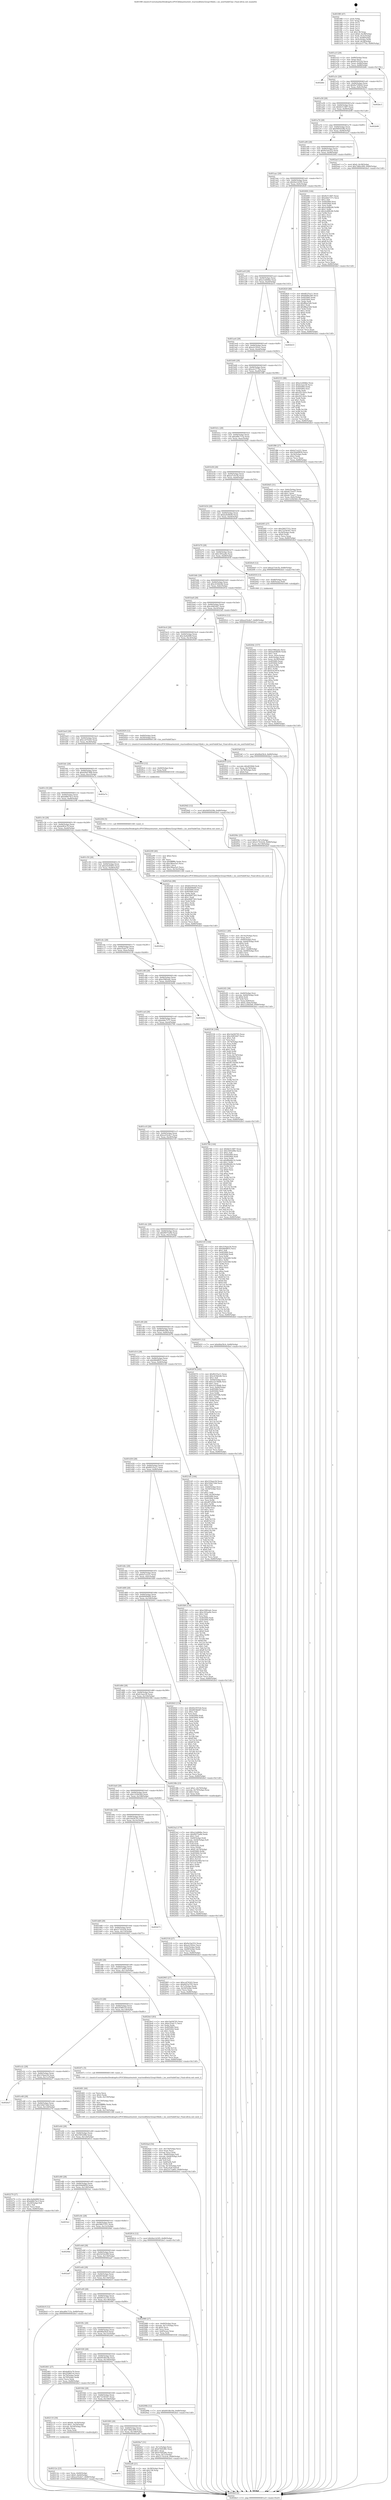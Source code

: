 digraph "0x4019f0" {
  label = "0x4019f0 (/mnt/c/Users/mathe/Desktop/tcc/POCII/binaries/extr_reactosdllwin32usp10bidi.c_iso_nextValidChar_Final-ollvm.out::main(0))"
  labelloc = "t"
  node[shape=record]

  Entry [label="",width=0.3,height=0.3,shape=circle,fillcolor=black,style=filled]
  "0x401a1f" [label="{
     0x401a1f [29]\l
     | [instrs]\l
     &nbsp;&nbsp;0x401a1f \<+3\>: mov -0x80(%rbp),%eax\l
     &nbsp;&nbsp;0x401a22 \<+2\>: mov %eax,%ecx\l
     &nbsp;&nbsp;0x401a24 \<+6\>: sub $0x82c93524,%ecx\l
     &nbsp;&nbsp;0x401a2a \<+6\>: mov %eax,-0x84(%rbp)\l
     &nbsp;&nbsp;0x401a30 \<+6\>: mov %ecx,-0x88(%rbp)\l
     &nbsp;&nbsp;0x401a36 \<+6\>: je 0000000000402b8c \<main+0x119c\>\l
  }"]
  "0x402b8c" [label="{
     0x402b8c\l
  }", style=dashed]
  "0x401a3c" [label="{
     0x401a3c [28]\l
     | [instrs]\l
     &nbsp;&nbsp;0x401a3c \<+5\>: jmp 0000000000401a41 \<main+0x51\>\l
     &nbsp;&nbsp;0x401a41 \<+6\>: mov -0x84(%rbp),%eax\l
     &nbsp;&nbsp;0x401a47 \<+5\>: sub $0x8a7290e0,%eax\l
     &nbsp;&nbsp;0x401a4c \<+6\>: mov %eax,-0x8c(%rbp)\l
     &nbsp;&nbsp;0x401a52 \<+6\>: je 0000000000402bc3 \<main+0x11d3\>\l
  }"]
  Exit [label="",width=0.3,height=0.3,shape=circle,fillcolor=black,style=filled,peripheries=2]
  "0x402bc3" [label="{
     0x402bc3\l
  }", style=dashed]
  "0x401a58" [label="{
     0x401a58 [28]\l
     | [instrs]\l
     &nbsp;&nbsp;0x401a58 \<+5\>: jmp 0000000000401a5d \<main+0x6d\>\l
     &nbsp;&nbsp;0x401a5d \<+6\>: mov -0x84(%rbp),%eax\l
     &nbsp;&nbsp;0x401a63 \<+5\>: sub $0x8e5136f7,%eax\l
     &nbsp;&nbsp;0x401a68 \<+6\>: mov %eax,-0x90(%rbp)\l
     &nbsp;&nbsp;0x401a6e \<+6\>: je 0000000000402b98 \<main+0x11a8\>\l
  }"]
  "0x401f7c" [label="{
     0x401f7c\l
  }", style=dashed]
  "0x402b98" [label="{
     0x402b98\l
  }", style=dashed]
  "0x401a74" [label="{
     0x401a74 [28]\l
     | [instrs]\l
     &nbsp;&nbsp;0x401a74 \<+5\>: jmp 0000000000401a79 \<main+0x89\>\l
     &nbsp;&nbsp;0x401a79 \<+6\>: mov -0x84(%rbp),%eax\l
     &nbsp;&nbsp;0x401a7f \<+5\>: sub $0x9495439b,%eax\l
     &nbsp;&nbsp;0x401a84 \<+6\>: mov %eax,-0x94(%rbp)\l
     &nbsp;&nbsp;0x401a8a \<+6\>: je 0000000000402ae3 \<main+0x10f3\>\l
  }"]
  "0x402af6" [label="{
     0x402af6 [21]\l
     | [instrs]\l
     &nbsp;&nbsp;0x402af6 \<+3\>: mov -0x38(%rbp),%eax\l
     &nbsp;&nbsp;0x402af9 \<+7\>: add $0x138,%rsp\l
     &nbsp;&nbsp;0x402b00 \<+1\>: pop %rbx\l
     &nbsp;&nbsp;0x402b01 \<+2\>: pop %r12\l
     &nbsp;&nbsp;0x402b03 \<+2\>: pop %r13\l
     &nbsp;&nbsp;0x402b05 \<+2\>: pop %r14\l
     &nbsp;&nbsp;0x402b07 \<+2\>: pop %r15\l
     &nbsp;&nbsp;0x402b09 \<+1\>: pop %rbp\l
     &nbsp;&nbsp;0x402b0a \<+1\>: ret\l
  }"]
  "0x402ae3" [label="{
     0x402ae3 [19]\l
     | [instrs]\l
     &nbsp;&nbsp;0x402ae3 \<+7\>: movl $0x0,-0x38(%rbp)\l
     &nbsp;&nbsp;0x402aea \<+7\>: movl $0x7d6bc499,-0x80(%rbp)\l
     &nbsp;&nbsp;0x402af1 \<+5\>: jmp 0000000000402bcf \<main+0x11df\>\l
  }"]
  "0x401a90" [label="{
     0x401a90 [28]\l
     | [instrs]\l
     &nbsp;&nbsp;0x401a90 \<+5\>: jmp 0000000000401a95 \<main+0xa5\>\l
     &nbsp;&nbsp;0x401a95 \<+6\>: mov -0x84(%rbp),%eax\l
     &nbsp;&nbsp;0x401a9b \<+5\>: sub $0x9a1be552,%eax\l
     &nbsp;&nbsp;0x401aa0 \<+6\>: mov %eax,-0x98(%rbp)\l
     &nbsp;&nbsp;0x401aa6 \<+6\>: je 00000000004026f4 \<main+0xd04\>\l
  }"]
  "0x4029d2" [label="{
     0x4029d2 [12]\l
     | [instrs]\l
     &nbsp;&nbsp;0x4029d2 \<+7\>: movl $0x9495439b,-0x80(%rbp)\l
     &nbsp;&nbsp;0x4029d9 \<+5\>: jmp 0000000000402bcf \<main+0x11df\>\l
  }"]
  "0x4026f4" [label="{
     0x4026f4 [144]\l
     | [instrs]\l
     &nbsp;&nbsp;0x4026f4 \<+5\>: mov $0x8e5136f7,%eax\l
     &nbsp;&nbsp;0x4026f9 \<+5\>: mov $0xe6de7371,%ecx\l
     &nbsp;&nbsp;0x4026fe \<+2\>: mov $0x1,%dl\l
     &nbsp;&nbsp;0x402700 \<+7\>: mov 0x405060,%esi\l
     &nbsp;&nbsp;0x402707 \<+7\>: mov 0x405064,%edi\l
     &nbsp;&nbsp;0x40270e \<+3\>: mov %esi,%r8d\l
     &nbsp;&nbsp;0x402711 \<+7\>: add $0x2e488c66,%r8d\l
     &nbsp;&nbsp;0x402718 \<+4\>: sub $0x1,%r8d\l
     &nbsp;&nbsp;0x40271c \<+7\>: sub $0x2e488c66,%r8d\l
     &nbsp;&nbsp;0x402723 \<+4\>: imul %r8d,%esi\l
     &nbsp;&nbsp;0x402727 \<+3\>: and $0x1,%esi\l
     &nbsp;&nbsp;0x40272a \<+3\>: cmp $0x0,%esi\l
     &nbsp;&nbsp;0x40272d \<+4\>: sete %r9b\l
     &nbsp;&nbsp;0x402731 \<+3\>: cmp $0xa,%edi\l
     &nbsp;&nbsp;0x402734 \<+4\>: setl %r10b\l
     &nbsp;&nbsp;0x402738 \<+3\>: mov %r9b,%r11b\l
     &nbsp;&nbsp;0x40273b \<+4\>: xor $0xff,%r11b\l
     &nbsp;&nbsp;0x40273f \<+3\>: mov %r10b,%bl\l
     &nbsp;&nbsp;0x402742 \<+3\>: xor $0xff,%bl\l
     &nbsp;&nbsp;0x402745 \<+3\>: xor $0x1,%dl\l
     &nbsp;&nbsp;0x402748 \<+3\>: mov %r11b,%r14b\l
     &nbsp;&nbsp;0x40274b \<+4\>: and $0xff,%r14b\l
     &nbsp;&nbsp;0x40274f \<+3\>: and %dl,%r9b\l
     &nbsp;&nbsp;0x402752 \<+3\>: mov %bl,%r15b\l
     &nbsp;&nbsp;0x402755 \<+4\>: and $0xff,%r15b\l
     &nbsp;&nbsp;0x402759 \<+3\>: and %dl,%r10b\l
     &nbsp;&nbsp;0x40275c \<+3\>: or %r9b,%r14b\l
     &nbsp;&nbsp;0x40275f \<+3\>: or %r10b,%r15b\l
     &nbsp;&nbsp;0x402762 \<+3\>: xor %r15b,%r14b\l
     &nbsp;&nbsp;0x402765 \<+3\>: or %bl,%r11b\l
     &nbsp;&nbsp;0x402768 \<+4\>: xor $0xff,%r11b\l
     &nbsp;&nbsp;0x40276c \<+3\>: or $0x1,%dl\l
     &nbsp;&nbsp;0x40276f \<+3\>: and %dl,%r11b\l
     &nbsp;&nbsp;0x402772 \<+3\>: or %r11b,%r14b\l
     &nbsp;&nbsp;0x402775 \<+4\>: test $0x1,%r14b\l
     &nbsp;&nbsp;0x402779 \<+3\>: cmovne %ecx,%eax\l
     &nbsp;&nbsp;0x40277c \<+3\>: mov %eax,-0x80(%rbp)\l
     &nbsp;&nbsp;0x40277f \<+5\>: jmp 0000000000402bcf \<main+0x11df\>\l
  }"]
  "0x401aac" [label="{
     0x401aac [28]\l
     | [instrs]\l
     &nbsp;&nbsp;0x401aac \<+5\>: jmp 0000000000401ab1 \<main+0xc1\>\l
     &nbsp;&nbsp;0x401ab1 \<+6\>: mov -0x84(%rbp),%eax\l
     &nbsp;&nbsp;0x401ab7 \<+5\>: sub $0x9ee1d185,%eax\l
     &nbsp;&nbsp;0x401abc \<+6\>: mov %eax,-0x9c(%rbp)\l
     &nbsp;&nbsp;0x401ac2 \<+6\>: je 0000000000402820 \<main+0xe30\>\l
  }"]
  "0x40299b" [label="{
     0x40299b [12]\l
     | [instrs]\l
     &nbsp;&nbsp;0x40299b \<+7\>: movl $0x6918b10b,-0x80(%rbp)\l
     &nbsp;&nbsp;0x4029a2 \<+5\>: jmp 0000000000402bcf \<main+0x11df\>\l
  }"]
  "0x402820" [label="{
     0x402820 [88]\l
     | [instrs]\l
     &nbsp;&nbsp;0x402820 \<+5\>: mov $0xf6235a11,%eax\l
     &nbsp;&nbsp;0x402825 \<+5\>: mov $0xf0d9e266,%ecx\l
     &nbsp;&nbsp;0x40282a \<+7\>: mov 0x405060,%edx\l
     &nbsp;&nbsp;0x402831 \<+7\>: mov 0x405064,%esi\l
     &nbsp;&nbsp;0x402838 \<+2\>: mov %edx,%edi\l
     &nbsp;&nbsp;0x40283a \<+6\>: sub $0xffbae5d4,%edi\l
     &nbsp;&nbsp;0x402840 \<+3\>: sub $0x1,%edi\l
     &nbsp;&nbsp;0x402843 \<+6\>: add $0xffbae5d4,%edi\l
     &nbsp;&nbsp;0x402849 \<+3\>: imul %edi,%edx\l
     &nbsp;&nbsp;0x40284c \<+3\>: and $0x1,%edx\l
     &nbsp;&nbsp;0x40284f \<+3\>: cmp $0x0,%edx\l
     &nbsp;&nbsp;0x402852 \<+4\>: sete %r8b\l
     &nbsp;&nbsp;0x402856 \<+3\>: cmp $0xa,%esi\l
     &nbsp;&nbsp;0x402859 \<+4\>: setl %r9b\l
     &nbsp;&nbsp;0x40285d \<+3\>: mov %r8b,%r10b\l
     &nbsp;&nbsp;0x402860 \<+3\>: and %r9b,%r10b\l
     &nbsp;&nbsp;0x402863 \<+3\>: xor %r9b,%r8b\l
     &nbsp;&nbsp;0x402866 \<+3\>: or %r8b,%r10b\l
     &nbsp;&nbsp;0x402869 \<+4\>: test $0x1,%r10b\l
     &nbsp;&nbsp;0x40286d \<+3\>: cmovne %ecx,%eax\l
     &nbsp;&nbsp;0x402870 \<+3\>: mov %eax,-0x80(%rbp)\l
     &nbsp;&nbsp;0x402873 \<+5\>: jmp 0000000000402bcf \<main+0x11df\>\l
  }"]
  "0x401ac8" [label="{
     0x401ac8 [28]\l
     | [instrs]\l
     &nbsp;&nbsp;0x401ac8 \<+5\>: jmp 0000000000401acd \<main+0xdd\>\l
     &nbsp;&nbsp;0x401acd \<+6\>: mov -0x84(%rbp),%eax\l
     &nbsp;&nbsp;0x401ad3 \<+5\>: sub $0xa1eb8dbe,%eax\l
     &nbsp;&nbsp;0x401ad8 \<+6\>: mov %eax,-0xa0(%rbp)\l
     &nbsp;&nbsp;0x401ade \<+6\>: je 0000000000402b33 \<main+0x1143\>\l
  }"]
  "0x40294c" [label="{
     0x40294c [25]\l
     | [instrs]\l
     &nbsp;&nbsp;0x40294c \<+7\>: movl $0x0,-0x7c(%rbp)\l
     &nbsp;&nbsp;0x402953 \<+7\>: movl $0x21741b34,-0x80(%rbp)\l
     &nbsp;&nbsp;0x40295a \<+6\>: mov %eax,-0x158(%rbp)\l
     &nbsp;&nbsp;0x402960 \<+5\>: jmp 0000000000402bcf \<main+0x11df\>\l
  }"]
  "0x402b33" [label="{
     0x402b33\l
  }", style=dashed]
  "0x401ae4" [label="{
     0x401ae4 [28]\l
     | [instrs]\l
     &nbsp;&nbsp;0x401ae4 \<+5\>: jmp 0000000000401ae9 \<main+0xf9\>\l
     &nbsp;&nbsp;0x401ae9 \<+6\>: mov -0x84(%rbp),%eax\l
     &nbsp;&nbsp;0x401aef \<+5\>: sub $0xa2c592ec,%eax\l
     &nbsp;&nbsp;0x401af4 \<+6\>: mov %eax,-0xa4(%rbp)\l
     &nbsp;&nbsp;0x401afa \<+6\>: je 0000000000402333 \<main+0x943\>\l
  }"]
  "0x402935" [label="{
     0x402935 [23]\l
     | [instrs]\l
     &nbsp;&nbsp;0x402935 \<+10\>: movabs $0x4030b6,%rdi\l
     &nbsp;&nbsp;0x40293f \<+3\>: mov %eax,-0x78(%rbp)\l
     &nbsp;&nbsp;0x402942 \<+3\>: mov -0x78(%rbp),%esi\l
     &nbsp;&nbsp;0x402945 \<+2\>: mov $0x0,%al\l
     &nbsp;&nbsp;0x402947 \<+5\>: call 0000000000401040 \<printf@plt\>\l
     | [calls]\l
     &nbsp;&nbsp;0x401040 \{1\} (unknown)\l
  }"]
  "0x402333" [label="{
     0x402333 [88]\l
     | [instrs]\l
     &nbsp;&nbsp;0x402333 \<+5\>: mov $0xa1eb8dbe,%eax\l
     &nbsp;&nbsp;0x402338 \<+5\>: mov $0xfc5aee36,%ecx\l
     &nbsp;&nbsp;0x40233d \<+7\>: mov 0x405060,%edx\l
     &nbsp;&nbsp;0x402344 \<+7\>: mov 0x405064,%esi\l
     &nbsp;&nbsp;0x40234b \<+2\>: mov %edx,%edi\l
     &nbsp;&nbsp;0x40234d \<+6\>: add $0x2f212b3c,%edi\l
     &nbsp;&nbsp;0x402353 \<+3\>: sub $0x1,%edi\l
     &nbsp;&nbsp;0x402356 \<+6\>: sub $0x2f212b3c,%edi\l
     &nbsp;&nbsp;0x40235c \<+3\>: imul %edi,%edx\l
     &nbsp;&nbsp;0x40235f \<+3\>: and $0x1,%edx\l
     &nbsp;&nbsp;0x402362 \<+3\>: cmp $0x0,%edx\l
     &nbsp;&nbsp;0x402365 \<+4\>: sete %r8b\l
     &nbsp;&nbsp;0x402369 \<+3\>: cmp $0xa,%esi\l
     &nbsp;&nbsp;0x40236c \<+4\>: setl %r9b\l
     &nbsp;&nbsp;0x402370 \<+3\>: mov %r8b,%r10b\l
     &nbsp;&nbsp;0x402373 \<+3\>: and %r9b,%r10b\l
     &nbsp;&nbsp;0x402376 \<+3\>: xor %r9b,%r8b\l
     &nbsp;&nbsp;0x402379 \<+3\>: or %r8b,%r10b\l
     &nbsp;&nbsp;0x40237c \<+4\>: test $0x1,%r10b\l
     &nbsp;&nbsp;0x402380 \<+3\>: cmovne %ecx,%eax\l
     &nbsp;&nbsp;0x402383 \<+3\>: mov %eax,-0x80(%rbp)\l
     &nbsp;&nbsp;0x402386 \<+5\>: jmp 0000000000402bcf \<main+0x11df\>\l
  }"]
  "0x401b00" [label="{
     0x401b00 [28]\l
     | [instrs]\l
     &nbsp;&nbsp;0x401b00 \<+5\>: jmp 0000000000401b05 \<main+0x115\>\l
     &nbsp;&nbsp;0x401b05 \<+6\>: mov -0x84(%rbp),%eax\l
     &nbsp;&nbsp;0x401b0b \<+5\>: sub $0xa2e3770a,%eax\l
     &nbsp;&nbsp;0x401b10 \<+6\>: mov %eax,-0xa8(%rbp)\l
     &nbsp;&nbsp;0x401b16 \<+6\>: je 0000000000401f86 \<main+0x596\>\l
  }"]
  "0x4024ad" [label="{
     0x4024ad [54]\l
     | [instrs]\l
     &nbsp;&nbsp;0x4024ad \<+6\>: mov -0x154(%rbp),%ecx\l
     &nbsp;&nbsp;0x4024b3 \<+3\>: imul %eax,%ecx\l
     &nbsp;&nbsp;0x4024b6 \<+3\>: movslq %ecx,%rdi\l
     &nbsp;&nbsp;0x4024b9 \<+4\>: mov -0x60(%rbp),%r8\l
     &nbsp;&nbsp;0x4024bd \<+4\>: movslq -0x64(%rbp),%r9\l
     &nbsp;&nbsp;0x4024c1 \<+4\>: shl $0x4,%r9\l
     &nbsp;&nbsp;0x4024c5 \<+3\>: add %r9,%r8\l
     &nbsp;&nbsp;0x4024c8 \<+4\>: mov 0x8(%r8),%r8\l
     &nbsp;&nbsp;0x4024cc \<+3\>: mov (%r8),%r8\l
     &nbsp;&nbsp;0x4024cf \<+4\>: movslq -0x74(%rbp),%r9\l
     &nbsp;&nbsp;0x4024d3 \<+4\>: mov %rdi,(%r8,%r9,8)\l
     &nbsp;&nbsp;0x4024d7 \<+7\>: movl $0x2317a465,-0x80(%rbp)\l
     &nbsp;&nbsp;0x4024de \<+5\>: jmp 0000000000402bcf \<main+0x11df\>\l
  }"]
  "0x401f86" [label="{
     0x401f86 [27]\l
     | [instrs]\l
     &nbsp;&nbsp;0x401f86 \<+5\>: mov $0xfa7ca221,%eax\l
     &nbsp;&nbsp;0x401f8b \<+5\>: mov $0x504d0859,%ecx\l
     &nbsp;&nbsp;0x401f90 \<+3\>: mov -0x34(%rbp),%edx\l
     &nbsp;&nbsp;0x401f93 \<+3\>: cmp $0x2,%edx\l
     &nbsp;&nbsp;0x401f96 \<+3\>: cmovne %ecx,%eax\l
     &nbsp;&nbsp;0x401f99 \<+3\>: mov %eax,-0x80(%rbp)\l
     &nbsp;&nbsp;0x401f9c \<+5\>: jmp 0000000000402bcf \<main+0x11df\>\l
  }"]
  "0x401b1c" [label="{
     0x401b1c [28]\l
     | [instrs]\l
     &nbsp;&nbsp;0x401b1c \<+5\>: jmp 0000000000401b21 \<main+0x131\>\l
     &nbsp;&nbsp;0x401b21 \<+6\>: mov -0x84(%rbp),%eax\l
     &nbsp;&nbsp;0x401b27 \<+5\>: sub $0xa89c715a,%eax\l
     &nbsp;&nbsp;0x401b2c \<+6\>: mov %eax,-0xac(%rbp)\l
     &nbsp;&nbsp;0x401b32 \<+6\>: je 00000000004026d5 \<main+0xce5\>\l
  }"]
  "0x402bcf" [label="{
     0x402bcf [5]\l
     | [instrs]\l
     &nbsp;&nbsp;0x402bcf \<+5\>: jmp 0000000000401a1f \<main+0x2f\>\l
  }"]
  "0x4019f0" [label="{
     0x4019f0 [47]\l
     | [instrs]\l
     &nbsp;&nbsp;0x4019f0 \<+1\>: push %rbp\l
     &nbsp;&nbsp;0x4019f1 \<+3\>: mov %rsp,%rbp\l
     &nbsp;&nbsp;0x4019f4 \<+2\>: push %r15\l
     &nbsp;&nbsp;0x4019f6 \<+2\>: push %r14\l
     &nbsp;&nbsp;0x4019f8 \<+2\>: push %r13\l
     &nbsp;&nbsp;0x4019fa \<+2\>: push %r12\l
     &nbsp;&nbsp;0x4019fc \<+1\>: push %rbx\l
     &nbsp;&nbsp;0x4019fd \<+7\>: sub $0x138,%rsp\l
     &nbsp;&nbsp;0x401a04 \<+7\>: movl $0x0,-0x38(%rbp)\l
     &nbsp;&nbsp;0x401a0b \<+3\>: mov %edi,-0x3c(%rbp)\l
     &nbsp;&nbsp;0x401a0e \<+4\>: mov %rsi,-0x48(%rbp)\l
     &nbsp;&nbsp;0x401a12 \<+3\>: mov -0x3c(%rbp),%edi\l
     &nbsp;&nbsp;0x401a15 \<+3\>: mov %edi,-0x34(%rbp)\l
     &nbsp;&nbsp;0x401a18 \<+7\>: movl $0xa2e3770a,-0x80(%rbp)\l
  }"]
  "0x402481" [label="{
     0x402481 [44]\l
     | [instrs]\l
     &nbsp;&nbsp;0x402481 \<+2\>: xor %ecx,%ecx\l
     &nbsp;&nbsp;0x402483 \<+5\>: mov $0x2,%edx\l
     &nbsp;&nbsp;0x402488 \<+6\>: mov %edx,-0x150(%rbp)\l
     &nbsp;&nbsp;0x40248e \<+1\>: cltd\l
     &nbsp;&nbsp;0x40248f \<+6\>: mov -0x150(%rbp),%esi\l
     &nbsp;&nbsp;0x402495 \<+2\>: idiv %esi\l
     &nbsp;&nbsp;0x402497 \<+6\>: imul $0xfffffffe,%edx,%edx\l
     &nbsp;&nbsp;0x40249d \<+3\>: sub $0x1,%ecx\l
     &nbsp;&nbsp;0x4024a0 \<+2\>: sub %ecx,%edx\l
     &nbsp;&nbsp;0x4024a2 \<+6\>: mov %edx,-0x154(%rbp)\l
     &nbsp;&nbsp;0x4024a8 \<+5\>: call 0000000000401160 \<next_i\>\l
     | [calls]\l
     &nbsp;&nbsp;0x401160 \{1\} (/mnt/c/Users/mathe/Desktop/tcc/POCII/binaries/extr_reactosdllwin32usp10bidi.c_iso_nextValidChar_Final-ollvm.out::next_i)\l
  }"]
  "0x4026d5" [label="{
     0x4026d5 [31]\l
     | [instrs]\l
     &nbsp;&nbsp;0x4026d5 \<+3\>: mov -0x6c(%rbp),%eax\l
     &nbsp;&nbsp;0x4026d8 \<+5\>: sub $0xde72aa57,%eax\l
     &nbsp;&nbsp;0x4026dd \<+3\>: add $0x1,%eax\l
     &nbsp;&nbsp;0x4026e0 \<+5\>: add $0xde72aa57,%eax\l
     &nbsp;&nbsp;0x4026e5 \<+3\>: mov %eax,-0x6c(%rbp)\l
     &nbsp;&nbsp;0x4026e8 \<+7\>: movl $0x1229d3b9,-0x80(%rbp)\l
     &nbsp;&nbsp;0x4026ef \<+5\>: jmp 0000000000402bcf \<main+0x11df\>\l
  }"]
  "0x401b38" [label="{
     0x401b38 [28]\l
     | [instrs]\l
     &nbsp;&nbsp;0x401b38 \<+5\>: jmp 0000000000401b3d \<main+0x14d\>\l
     &nbsp;&nbsp;0x401b3d \<+6\>: mov -0x84(%rbp),%eax\l
     &nbsp;&nbsp;0x401b43 \<+5\>: sub $0xae7c0c5b,%eax\l
     &nbsp;&nbsp;0x401b48 \<+6\>: mov %eax,-0xb0(%rbp)\l
     &nbsp;&nbsp;0x401b4e \<+6\>: je 00000000004020f5 \<main+0x705\>\l
  }"]
  "0x4023a2" [label="{
     0x4023a2 [179]\l
     | [instrs]\l
     &nbsp;&nbsp;0x4023a2 \<+5\>: mov $0xa1eb8dbe,%ecx\l
     &nbsp;&nbsp;0x4023a7 \<+5\>: mov $0xf0075a84,%edx\l
     &nbsp;&nbsp;0x4023ac \<+3\>: mov $0x1,%sil\l
     &nbsp;&nbsp;0x4023af \<+4\>: mov -0x60(%rbp),%rdi\l
     &nbsp;&nbsp;0x4023b3 \<+4\>: movslq -0x64(%rbp),%r8\l
     &nbsp;&nbsp;0x4023b7 \<+4\>: shl $0x4,%r8\l
     &nbsp;&nbsp;0x4023bb \<+3\>: add %r8,%rdi\l
     &nbsp;&nbsp;0x4023be \<+4\>: mov 0x8(%rdi),%rdi\l
     &nbsp;&nbsp;0x4023c2 \<+3\>: mov %rax,(%rdi)\l
     &nbsp;&nbsp;0x4023c5 \<+7\>: movl $0x0,-0x74(%rbp)\l
     &nbsp;&nbsp;0x4023cc \<+8\>: mov 0x405060,%r9d\l
     &nbsp;&nbsp;0x4023d4 \<+8\>: mov 0x405064,%r10d\l
     &nbsp;&nbsp;0x4023dc \<+3\>: mov %r9d,%r11d\l
     &nbsp;&nbsp;0x4023df \<+7\>: sub $0xf53b296d,%r11d\l
     &nbsp;&nbsp;0x4023e6 \<+4\>: sub $0x1,%r11d\l
     &nbsp;&nbsp;0x4023ea \<+7\>: add $0xf53b296d,%r11d\l
     &nbsp;&nbsp;0x4023f1 \<+4\>: imul %r11d,%r9d\l
     &nbsp;&nbsp;0x4023f5 \<+4\>: and $0x1,%r9d\l
     &nbsp;&nbsp;0x4023f9 \<+4\>: cmp $0x0,%r9d\l
     &nbsp;&nbsp;0x4023fd \<+3\>: sete %bl\l
     &nbsp;&nbsp;0x402400 \<+4\>: cmp $0xa,%r10d\l
     &nbsp;&nbsp;0x402404 \<+4\>: setl %r14b\l
     &nbsp;&nbsp;0x402408 \<+3\>: mov %bl,%r15b\l
     &nbsp;&nbsp;0x40240b \<+4\>: xor $0xff,%r15b\l
     &nbsp;&nbsp;0x40240f \<+3\>: mov %r14b,%r12b\l
     &nbsp;&nbsp;0x402412 \<+4\>: xor $0xff,%r12b\l
     &nbsp;&nbsp;0x402416 \<+4\>: xor $0x1,%sil\l
     &nbsp;&nbsp;0x40241a \<+3\>: mov %r15b,%r13b\l
     &nbsp;&nbsp;0x40241d \<+4\>: and $0xff,%r13b\l
     &nbsp;&nbsp;0x402421 \<+3\>: and %sil,%bl\l
     &nbsp;&nbsp;0x402424 \<+3\>: mov %r12b,%al\l
     &nbsp;&nbsp;0x402427 \<+2\>: and $0xff,%al\l
     &nbsp;&nbsp;0x402429 \<+3\>: and %sil,%r14b\l
     &nbsp;&nbsp;0x40242c \<+3\>: or %bl,%r13b\l
     &nbsp;&nbsp;0x40242f \<+3\>: or %r14b,%al\l
     &nbsp;&nbsp;0x402432 \<+3\>: xor %al,%r13b\l
     &nbsp;&nbsp;0x402435 \<+3\>: or %r12b,%r15b\l
     &nbsp;&nbsp;0x402438 \<+4\>: xor $0xff,%r15b\l
     &nbsp;&nbsp;0x40243c \<+4\>: or $0x1,%sil\l
     &nbsp;&nbsp;0x402440 \<+3\>: and %sil,%r15b\l
     &nbsp;&nbsp;0x402443 \<+3\>: or %r15b,%r13b\l
     &nbsp;&nbsp;0x402446 \<+4\>: test $0x1,%r13b\l
     &nbsp;&nbsp;0x40244a \<+3\>: cmovne %edx,%ecx\l
     &nbsp;&nbsp;0x40244d \<+3\>: mov %ecx,-0x80(%rbp)\l
     &nbsp;&nbsp;0x402450 \<+5\>: jmp 0000000000402bcf \<main+0x11df\>\l
  }"]
  "0x4020f5" [label="{
     0x4020f5 [27]\l
     | [instrs]\l
     &nbsp;&nbsp;0x4020f5 \<+5\>: mov $0x59037551,%eax\l
     &nbsp;&nbsp;0x4020fa \<+5\>: mov $0x722563d7,%ecx\l
     &nbsp;&nbsp;0x4020ff \<+3\>: mov -0x30(%rbp),%edx\l
     &nbsp;&nbsp;0x402102 \<+3\>: cmp $0x0,%edx\l
     &nbsp;&nbsp;0x402105 \<+3\>: cmove %ecx,%eax\l
     &nbsp;&nbsp;0x402108 \<+3\>: mov %eax,-0x80(%rbp)\l
     &nbsp;&nbsp;0x40210b \<+5\>: jmp 0000000000402bcf \<main+0x11df\>\l
  }"]
  "0x401b54" [label="{
     0x401b54 [28]\l
     | [instrs]\l
     &nbsp;&nbsp;0x401b54 \<+5\>: jmp 0000000000401b59 \<main+0x169\>\l
     &nbsp;&nbsp;0x401b59 \<+6\>: mov -0x84(%rbp),%eax\l
     &nbsp;&nbsp;0x401b5f \<+5\>: sub $0xba928b40,%eax\l
     &nbsp;&nbsp;0x401b64 \<+6\>: mov %eax,-0xb4(%rbp)\l
     &nbsp;&nbsp;0x401b6a \<+6\>: je 00000000004020e9 \<main+0x6f9\>\l
  }"]
  "0x4022f2" [label="{
     0x4022f2 [38]\l
     | [instrs]\l
     &nbsp;&nbsp;0x4022f2 \<+4\>: mov -0x60(%rbp),%rsi\l
     &nbsp;&nbsp;0x4022f6 \<+4\>: movslq -0x64(%rbp),%rdi\l
     &nbsp;&nbsp;0x4022fa \<+4\>: shl $0x4,%rdi\l
     &nbsp;&nbsp;0x4022fe \<+3\>: add %rdi,%rsi\l
     &nbsp;&nbsp;0x402301 \<+4\>: mov %rax,0x8(%rsi)\l
     &nbsp;&nbsp;0x402305 \<+7\>: movl $0x0,-0x6c(%rbp)\l
     &nbsp;&nbsp;0x40230c \<+7\>: movl $0x1229d3b9,-0x80(%rbp)\l
     &nbsp;&nbsp;0x402313 \<+5\>: jmp 0000000000402bcf \<main+0x11df\>\l
  }"]
  "0x4020e9" [label="{
     0x4020e9 [12]\l
     | [instrs]\l
     &nbsp;&nbsp;0x4020e9 \<+7\>: movl $0xae7c0c5b,-0x80(%rbp)\l
     &nbsp;&nbsp;0x4020f0 \<+5\>: jmp 0000000000402bcf \<main+0x11df\>\l
  }"]
  "0x401b70" [label="{
     0x401b70 [28]\l
     | [instrs]\l
     &nbsp;&nbsp;0x401b70 \<+5\>: jmp 0000000000401b75 \<main+0x185\>\l
     &nbsp;&nbsp;0x401b75 \<+6\>: mov -0x84(%rbp),%eax\l
     &nbsp;&nbsp;0x401b7b \<+5\>: sub $0xc305aa9e,%eax\l
     &nbsp;&nbsp;0x401b80 \<+6\>: mov %eax,-0xb8(%rbp)\l
     &nbsp;&nbsp;0x401b86 \<+6\>: je 000000000040203f \<main+0x64f\>\l
  }"]
  "0x4022c1" [label="{
     0x4022c1 [49]\l
     | [instrs]\l
     &nbsp;&nbsp;0x4022c1 \<+6\>: mov -0x14c(%rbp),%ecx\l
     &nbsp;&nbsp;0x4022c7 \<+3\>: imul %eax,%ecx\l
     &nbsp;&nbsp;0x4022ca \<+4\>: mov -0x60(%rbp),%rsi\l
     &nbsp;&nbsp;0x4022ce \<+4\>: movslq -0x64(%rbp),%rdi\l
     &nbsp;&nbsp;0x4022d2 \<+4\>: shl $0x4,%rdi\l
     &nbsp;&nbsp;0x4022d6 \<+3\>: add %rdi,%rsi\l
     &nbsp;&nbsp;0x4022d9 \<+2\>: mov %ecx,(%rsi)\l
     &nbsp;&nbsp;0x4022db \<+7\>: movl $0x1,-0x68(%rbp)\l
     &nbsp;&nbsp;0x4022e2 \<+4\>: movslq -0x68(%rbp),%rsi\l
     &nbsp;&nbsp;0x4022e6 \<+4\>: shl $0x3,%rsi\l
     &nbsp;&nbsp;0x4022ea \<+3\>: mov %rsi,%rdi\l
     &nbsp;&nbsp;0x4022ed \<+5\>: call 0000000000401050 \<malloc@plt\>\l
     | [calls]\l
     &nbsp;&nbsp;0x401050 \{1\} (unknown)\l
  }"]
  "0x40203f" [label="{
     0x40203f [13]\l
     | [instrs]\l
     &nbsp;&nbsp;0x40203f \<+4\>: mov -0x48(%rbp),%rax\l
     &nbsp;&nbsp;0x402043 \<+4\>: mov 0x8(%rax),%rdi\l
     &nbsp;&nbsp;0x402047 \<+5\>: call 0000000000401060 \<atoi@plt\>\l
     | [calls]\l
     &nbsp;&nbsp;0x401060 \{1\} (unknown)\l
  }"]
  "0x401b8c" [label="{
     0x401b8c [28]\l
     | [instrs]\l
     &nbsp;&nbsp;0x401b8c \<+5\>: jmp 0000000000401b91 \<main+0x1a1\>\l
     &nbsp;&nbsp;0x401b91 \<+6\>: mov -0x84(%rbp),%eax\l
     &nbsp;&nbsp;0x401b97 \<+5\>: sub $0xc418d2db,%eax\l
     &nbsp;&nbsp;0x401b9c \<+6\>: mov %eax,-0xbc(%rbp)\l
     &nbsp;&nbsp;0x401ba2 \<+6\>: je 000000000040291d \<main+0xf2d\>\l
  }"]
  "0x402299" [label="{
     0x402299 [40]\l
     | [instrs]\l
     &nbsp;&nbsp;0x402299 \<+5\>: mov $0x2,%ecx\l
     &nbsp;&nbsp;0x40229e \<+1\>: cltd\l
     &nbsp;&nbsp;0x40229f \<+2\>: idiv %ecx\l
     &nbsp;&nbsp;0x4022a1 \<+6\>: imul $0xfffffffe,%edx,%ecx\l
     &nbsp;&nbsp;0x4022a7 \<+6\>: sub $0xc96aa5a5,%ecx\l
     &nbsp;&nbsp;0x4022ad \<+3\>: add $0x1,%ecx\l
     &nbsp;&nbsp;0x4022b0 \<+6\>: add $0xc96aa5a5,%ecx\l
     &nbsp;&nbsp;0x4022b6 \<+6\>: mov %ecx,-0x14c(%rbp)\l
     &nbsp;&nbsp;0x4022bc \<+5\>: call 0000000000401160 \<next_i\>\l
     | [calls]\l
     &nbsp;&nbsp;0x401160 \{1\} (/mnt/c/Users/mathe/Desktop/tcc/POCII/binaries/extr_reactosdllwin32usp10bidi.c_iso_nextValidChar_Final-ollvm.out::next_i)\l
  }"]
  "0x40291d" [label="{
     0x40291d [12]\l
     | [instrs]\l
     &nbsp;&nbsp;0x40291d \<+7\>: movl $0xea55e4e7,-0x80(%rbp)\l
     &nbsp;&nbsp;0x402924 \<+5\>: jmp 0000000000402bcf \<main+0x11df\>\l
  }"]
  "0x401ba8" [label="{
     0x401ba8 [28]\l
     | [instrs]\l
     &nbsp;&nbsp;0x401ba8 \<+5\>: jmp 0000000000401bad \<main+0x1bd\>\l
     &nbsp;&nbsp;0x401bad \<+6\>: mov -0x84(%rbp),%eax\l
     &nbsp;&nbsp;0x401bb3 \<+5\>: sub $0xc4483447,%eax\l
     &nbsp;&nbsp;0x401bb8 \<+6\>: mov %eax,-0xc0(%rbp)\l
     &nbsp;&nbsp;0x401bbe \<+6\>: je 00000000004025df \<main+0xbef\>\l
  }"]
  "0x40212e" [label="{
     0x40212e [23]\l
     | [instrs]\l
     &nbsp;&nbsp;0x40212e \<+4\>: mov %rax,-0x60(%rbp)\l
     &nbsp;&nbsp;0x402132 \<+7\>: movl $0x0,-0x64(%rbp)\l
     &nbsp;&nbsp;0x402139 \<+7\>: movl $0xea55e4e7,-0x80(%rbp)\l
     &nbsp;&nbsp;0x402140 \<+5\>: jmp 0000000000402bcf \<main+0x11df\>\l
  }"]
  "0x4025df" [label="{
     0x4025df [12]\l
     | [instrs]\l
     &nbsp;&nbsp;0x4025df \<+7\>: movl $0x68af3fc4,-0x80(%rbp)\l
     &nbsp;&nbsp;0x4025e6 \<+5\>: jmp 0000000000402bcf \<main+0x11df\>\l
  }"]
  "0x401bc4" [label="{
     0x401bc4 [28]\l
     | [instrs]\l
     &nbsp;&nbsp;0x401bc4 \<+5\>: jmp 0000000000401bc9 \<main+0x1d9\>\l
     &nbsp;&nbsp;0x401bc9 \<+6\>: mov -0x84(%rbp),%eax\l
     &nbsp;&nbsp;0x401bcf \<+5\>: sub $0xc4a9e668,%eax\l
     &nbsp;&nbsp;0x401bd4 \<+6\>: mov %eax,-0xc4(%rbp)\l
     &nbsp;&nbsp;0x401bda \<+6\>: je 0000000000402929 \<main+0xf39\>\l
  }"]
  "0x401f60" [label="{
     0x401f60 [28]\l
     | [instrs]\l
     &nbsp;&nbsp;0x401f60 \<+5\>: jmp 0000000000401f65 \<main+0x575\>\l
     &nbsp;&nbsp;0x401f65 \<+6\>: mov -0x84(%rbp),%eax\l
     &nbsp;&nbsp;0x401f6b \<+5\>: sub $0x7d6bc499,%eax\l
     &nbsp;&nbsp;0x401f70 \<+6\>: mov %eax,-0x148(%rbp)\l
     &nbsp;&nbsp;0x401f76 \<+6\>: je 0000000000402af6 \<main+0x1106\>\l
  }"]
  "0x402929" [label="{
     0x402929 [12]\l
     | [instrs]\l
     &nbsp;&nbsp;0x402929 \<+4\>: mov -0x60(%rbp),%rdi\l
     &nbsp;&nbsp;0x40292d \<+3\>: mov -0x50(%rbp),%esi\l
     &nbsp;&nbsp;0x402930 \<+5\>: call 00000000004013f0 \<iso_nextValidChar\>\l
     | [calls]\l
     &nbsp;&nbsp;0x4013f0 \{1\} (/mnt/c/Users/mathe/Desktop/tcc/POCII/binaries/extr_reactosdllwin32usp10bidi.c_iso_nextValidChar_Final-ollvm.out::iso_nextValidChar)\l
  }"]
  "0x401be0" [label="{
     0x401be0 [28]\l
     | [instrs]\l
     &nbsp;&nbsp;0x401be0 \<+5\>: jmp 0000000000401be5 \<main+0x1f5\>\l
     &nbsp;&nbsp;0x401be5 \<+6\>: mov -0x84(%rbp),%eax\l
     &nbsp;&nbsp;0x401beb \<+5\>: sub $0xccd74243,%eax\l
     &nbsp;&nbsp;0x401bf0 \<+6\>: mov %eax,-0xc8(%rbp)\l
     &nbsp;&nbsp;0x401bf6 \<+6\>: je 00000000004029c6 \<main+0xfd6\>\l
  }"]
  "0x402110" [label="{
     0x402110 [30]\l
     | [instrs]\l
     &nbsp;&nbsp;0x402110 \<+7\>: movl $0x64,-0x50(%rbp)\l
     &nbsp;&nbsp;0x402117 \<+7\>: movl $0x1,-0x54(%rbp)\l
     &nbsp;&nbsp;0x40211e \<+4\>: movslq -0x54(%rbp),%rax\l
     &nbsp;&nbsp;0x402122 \<+4\>: shl $0x4,%rax\l
     &nbsp;&nbsp;0x402126 \<+3\>: mov %rax,%rdi\l
     &nbsp;&nbsp;0x402129 \<+5\>: call 0000000000401050 \<malloc@plt\>\l
     | [calls]\l
     &nbsp;&nbsp;0x401050 \{1\} (unknown)\l
  }"]
  "0x4029c6" [label="{
     0x4029c6 [12]\l
     | [instrs]\l
     &nbsp;&nbsp;0x4029c6 \<+4\>: mov -0x60(%rbp),%rax\l
     &nbsp;&nbsp;0x4029ca \<+3\>: mov %rax,%rdi\l
     &nbsp;&nbsp;0x4029cd \<+5\>: call 0000000000401030 \<free@plt\>\l
     | [calls]\l
     &nbsp;&nbsp;0x401030 \{1\} (unknown)\l
  }"]
  "0x401bfc" [label="{
     0x401bfc [28]\l
     | [instrs]\l
     &nbsp;&nbsp;0x401bfc \<+5\>: jmp 0000000000401c01 \<main+0x211\>\l
     &nbsp;&nbsp;0x401c01 \<+6\>: mov -0x84(%rbp),%eax\l
     &nbsp;&nbsp;0x401c07 \<+5\>: sub $0xd2647468,%eax\l
     &nbsp;&nbsp;0x401c0c \<+6\>: mov %eax,-0xcc(%rbp)\l
     &nbsp;&nbsp;0x401c12 \<+6\>: je 0000000000402a7a \<main+0x108a\>\l
  }"]
  "0x401f44" [label="{
     0x401f44 [28]\l
     | [instrs]\l
     &nbsp;&nbsp;0x401f44 \<+5\>: jmp 0000000000401f49 \<main+0x559\>\l
     &nbsp;&nbsp;0x401f49 \<+6\>: mov -0x84(%rbp),%eax\l
     &nbsp;&nbsp;0x401f4f \<+5\>: sub $0x722563d7,%eax\l
     &nbsp;&nbsp;0x401f54 \<+6\>: mov %eax,-0x144(%rbp)\l
     &nbsp;&nbsp;0x401f5a \<+6\>: je 0000000000402110 \<main+0x720\>\l
  }"]
  "0x402a7a" [label="{
     0x402a7a\l
  }", style=dashed]
  "0x401c18" [label="{
     0x401c18 [28]\l
     | [instrs]\l
     &nbsp;&nbsp;0x401c18 \<+5\>: jmp 0000000000401c1d \<main+0x22d\>\l
     &nbsp;&nbsp;0x401c1d \<+6\>: mov -0x84(%rbp),%eax\l
     &nbsp;&nbsp;0x401c23 \<+5\>: sub $0xdd6b7bc3,%eax\l
     &nbsp;&nbsp;0x401c28 \<+6\>: mov %eax,-0xd0(%rbp)\l
     &nbsp;&nbsp;0x401c2e \<+6\>: je 0000000000402294 \<main+0x8a4\>\l
  }"]
  "0x4029a7" [label="{
     0x4029a7 [31]\l
     | [instrs]\l
     &nbsp;&nbsp;0x4029a7 \<+3\>: mov -0x7c(%rbp),%eax\l
     &nbsp;&nbsp;0x4029aa \<+5\>: sub $0x47b82d6c,%eax\l
     &nbsp;&nbsp;0x4029af \<+3\>: add $0x1,%eax\l
     &nbsp;&nbsp;0x4029b2 \<+5\>: add $0x47b82d6c,%eax\l
     &nbsp;&nbsp;0x4029b7 \<+3\>: mov %eax,-0x7c(%rbp)\l
     &nbsp;&nbsp;0x4029ba \<+7\>: movl $0x21741b34,-0x80(%rbp)\l
     &nbsp;&nbsp;0x4029c1 \<+5\>: jmp 0000000000402bcf \<main+0x11df\>\l
  }"]
  "0x402294" [label="{
     0x402294 [5]\l
     | [instrs]\l
     &nbsp;&nbsp;0x402294 \<+5\>: call 0000000000401160 \<next_i\>\l
     | [calls]\l
     &nbsp;&nbsp;0x401160 \{1\} (/mnt/c/Users/mathe/Desktop/tcc/POCII/binaries/extr_reactosdllwin32usp10bidi.c_iso_nextValidChar_Final-ollvm.out::next_i)\l
  }"]
  "0x401c34" [label="{
     0x401c34 [28]\l
     | [instrs]\l
     &nbsp;&nbsp;0x401c34 \<+5\>: jmp 0000000000401c39 \<main+0x249\>\l
     &nbsp;&nbsp;0x401c39 \<+6\>: mov -0x84(%rbp),%eax\l
     &nbsp;&nbsp;0x401c3f \<+5\>: sub $0xdef63e79,%eax\l
     &nbsp;&nbsp;0x401c44 \<+6\>: mov %eax,-0xd4(%rbp)\l
     &nbsp;&nbsp;0x401c4a \<+6\>: je 00000000004025eb \<main+0xbfb\>\l
  }"]
  "0x401f28" [label="{
     0x401f28 [28]\l
     | [instrs]\l
     &nbsp;&nbsp;0x401f28 \<+5\>: jmp 0000000000401f2d \<main+0x53d\>\l
     &nbsp;&nbsp;0x401f2d \<+6\>: mov -0x84(%rbp),%eax\l
     &nbsp;&nbsp;0x401f33 \<+5\>: sub $0x6918b10b,%eax\l
     &nbsp;&nbsp;0x401f38 \<+6\>: mov %eax,-0x140(%rbp)\l
     &nbsp;&nbsp;0x401f3e \<+6\>: je 00000000004029a7 \<main+0xfb7\>\l
  }"]
  "0x4025eb" [label="{
     0x4025eb [88]\l
     | [instrs]\l
     &nbsp;&nbsp;0x4025eb \<+5\>: mov $0x82c93524,%eax\l
     &nbsp;&nbsp;0x4025f0 \<+5\>: mov $0xfb009d94,%ecx\l
     &nbsp;&nbsp;0x4025f5 \<+7\>: mov 0x405060,%edx\l
     &nbsp;&nbsp;0x4025fc \<+7\>: mov 0x405064,%esi\l
     &nbsp;&nbsp;0x402603 \<+2\>: mov %edx,%edi\l
     &nbsp;&nbsp;0x402605 \<+6\>: add $0xe8487263,%edi\l
     &nbsp;&nbsp;0x40260b \<+3\>: sub $0x1,%edi\l
     &nbsp;&nbsp;0x40260e \<+6\>: sub $0xe8487263,%edi\l
     &nbsp;&nbsp;0x402614 \<+3\>: imul %edi,%edx\l
     &nbsp;&nbsp;0x402617 \<+3\>: and $0x1,%edx\l
     &nbsp;&nbsp;0x40261a \<+3\>: cmp $0x0,%edx\l
     &nbsp;&nbsp;0x40261d \<+4\>: sete %r8b\l
     &nbsp;&nbsp;0x402621 \<+3\>: cmp $0xa,%esi\l
     &nbsp;&nbsp;0x402624 \<+4\>: setl %r9b\l
     &nbsp;&nbsp;0x402628 \<+3\>: mov %r8b,%r10b\l
     &nbsp;&nbsp;0x40262b \<+3\>: and %r9b,%r10b\l
     &nbsp;&nbsp;0x40262e \<+3\>: xor %r9b,%r8b\l
     &nbsp;&nbsp;0x402631 \<+3\>: or %r8b,%r10b\l
     &nbsp;&nbsp;0x402634 \<+4\>: test $0x1,%r10b\l
     &nbsp;&nbsp;0x402638 \<+3\>: cmovne %ecx,%eax\l
     &nbsp;&nbsp;0x40263b \<+3\>: mov %eax,-0x80(%rbp)\l
     &nbsp;&nbsp;0x40263e \<+5\>: jmp 0000000000402bcf \<main+0x11df\>\l
  }"]
  "0x401c50" [label="{
     0x401c50 [28]\l
     | [instrs]\l
     &nbsp;&nbsp;0x401c50 \<+5\>: jmp 0000000000401c55 \<main+0x265\>\l
     &nbsp;&nbsp;0x401c55 \<+6\>: mov -0x84(%rbp),%eax\l
     &nbsp;&nbsp;0x401c5b \<+5\>: sub $0xe0c83603,%eax\l
     &nbsp;&nbsp;0x401c60 \<+6\>: mov %eax,-0xd8(%rbp)\l
     &nbsp;&nbsp;0x401c66 \<+6\>: je 00000000004029ea \<main+0xffa\>\l
  }"]
  "0x402461" [label="{
     0x402461 [27]\l
     | [instrs]\l
     &nbsp;&nbsp;0x402461 \<+5\>: mov $0xdef63e79,%eax\l
     &nbsp;&nbsp;0x402466 \<+5\>: mov $0x2f386516,%ecx\l
     &nbsp;&nbsp;0x40246b \<+3\>: mov -0x74(%rbp),%edx\l
     &nbsp;&nbsp;0x40246e \<+3\>: cmp -0x70(%rbp),%edx\l
     &nbsp;&nbsp;0x402471 \<+3\>: cmovl %ecx,%eax\l
     &nbsp;&nbsp;0x402474 \<+3\>: mov %eax,-0x80(%rbp)\l
     &nbsp;&nbsp;0x402477 \<+5\>: jmp 0000000000402bcf \<main+0x11df\>\l
  }"]
  "0x4029ea" [label="{
     0x4029ea\l
  }", style=dashed]
  "0x401c6c" [label="{
     0x401c6c [28]\l
     | [instrs]\l
     &nbsp;&nbsp;0x401c6c \<+5\>: jmp 0000000000401c71 \<main+0x281\>\l
     &nbsp;&nbsp;0x401c71 \<+6\>: mov -0x84(%rbp),%eax\l
     &nbsp;&nbsp;0x401c77 \<+5\>: sub $0xe35afc71,%eax\l
     &nbsp;&nbsp;0x401c7c \<+6\>: mov %eax,-0xdc(%rbp)\l
     &nbsp;&nbsp;0x401c82 \<+6\>: je 0000000000402536 \<main+0xb46\>\l
  }"]
  "0x401f0c" [label="{
     0x401f0c [28]\l
     | [instrs]\l
     &nbsp;&nbsp;0x401f0c \<+5\>: jmp 0000000000401f11 \<main+0x521\>\l
     &nbsp;&nbsp;0x401f11 \<+6\>: mov -0x84(%rbp),%eax\l
     &nbsp;&nbsp;0x401f17 \<+5\>: sub $0x68af3fc4,%eax\l
     &nbsp;&nbsp;0x401f1c \<+6\>: mov %eax,-0x13c(%rbp)\l
     &nbsp;&nbsp;0x401f22 \<+6\>: je 0000000000402461 \<main+0xa71\>\l
  }"]
  "0x402536" [label="{
     0x402536 [169]\l
     | [instrs]\l
     &nbsp;&nbsp;0x402536 \<+5\>: mov $0x1bd36705,%eax\l
     &nbsp;&nbsp;0x40253b \<+5\>: mov $0xc4483447,%ecx\l
     &nbsp;&nbsp;0x402540 \<+2\>: mov $0x1,%dl\l
     &nbsp;&nbsp;0x402542 \<+2\>: xor %esi,%esi\l
     &nbsp;&nbsp;0x402544 \<+3\>: mov -0x74(%rbp),%edi\l
     &nbsp;&nbsp;0x402547 \<+3\>: mov %esi,%r8d\l
     &nbsp;&nbsp;0x40254a \<+3\>: sub %edi,%r8d\l
     &nbsp;&nbsp;0x40254d \<+2\>: mov %esi,%edi\l
     &nbsp;&nbsp;0x40254f \<+3\>: sub $0x1,%edi\l
     &nbsp;&nbsp;0x402552 \<+3\>: add %edi,%r8d\l
     &nbsp;&nbsp;0x402555 \<+3\>: sub %r8d,%esi\l
     &nbsp;&nbsp;0x402558 \<+3\>: mov %esi,-0x74(%rbp)\l
     &nbsp;&nbsp;0x40255b \<+7\>: mov 0x405060,%esi\l
     &nbsp;&nbsp;0x402562 \<+7\>: mov 0x405064,%edi\l
     &nbsp;&nbsp;0x402569 \<+3\>: mov %esi,%r8d\l
     &nbsp;&nbsp;0x40256c \<+7\>: add $0x9f73450b,%r8d\l
     &nbsp;&nbsp;0x402573 \<+4\>: sub $0x1,%r8d\l
     &nbsp;&nbsp;0x402577 \<+7\>: sub $0x9f73450b,%r8d\l
     &nbsp;&nbsp;0x40257e \<+4\>: imul %r8d,%esi\l
     &nbsp;&nbsp;0x402582 \<+3\>: and $0x1,%esi\l
     &nbsp;&nbsp;0x402585 \<+3\>: cmp $0x0,%esi\l
     &nbsp;&nbsp;0x402588 \<+4\>: sete %r9b\l
     &nbsp;&nbsp;0x40258c \<+3\>: cmp $0xa,%edi\l
     &nbsp;&nbsp;0x40258f \<+4\>: setl %r10b\l
     &nbsp;&nbsp;0x402593 \<+3\>: mov %r9b,%r11b\l
     &nbsp;&nbsp;0x402596 \<+4\>: xor $0xff,%r11b\l
     &nbsp;&nbsp;0x40259a \<+3\>: mov %r10b,%bl\l
     &nbsp;&nbsp;0x40259d \<+3\>: xor $0xff,%bl\l
     &nbsp;&nbsp;0x4025a0 \<+3\>: xor $0x1,%dl\l
     &nbsp;&nbsp;0x4025a3 \<+3\>: mov %r11b,%r14b\l
     &nbsp;&nbsp;0x4025a6 \<+4\>: and $0xff,%r14b\l
     &nbsp;&nbsp;0x4025aa \<+3\>: and %dl,%r9b\l
     &nbsp;&nbsp;0x4025ad \<+3\>: mov %bl,%r15b\l
     &nbsp;&nbsp;0x4025b0 \<+4\>: and $0xff,%r15b\l
     &nbsp;&nbsp;0x4025b4 \<+3\>: and %dl,%r10b\l
     &nbsp;&nbsp;0x4025b7 \<+3\>: or %r9b,%r14b\l
     &nbsp;&nbsp;0x4025ba \<+3\>: or %r10b,%r15b\l
     &nbsp;&nbsp;0x4025bd \<+3\>: xor %r15b,%r14b\l
     &nbsp;&nbsp;0x4025c0 \<+3\>: or %bl,%r11b\l
     &nbsp;&nbsp;0x4025c3 \<+4\>: xor $0xff,%r11b\l
     &nbsp;&nbsp;0x4025c7 \<+3\>: or $0x1,%dl\l
     &nbsp;&nbsp;0x4025ca \<+3\>: and %dl,%r11b\l
     &nbsp;&nbsp;0x4025cd \<+3\>: or %r11b,%r14b\l
     &nbsp;&nbsp;0x4025d0 \<+4\>: test $0x1,%r14b\l
     &nbsp;&nbsp;0x4025d4 \<+3\>: cmovne %ecx,%eax\l
     &nbsp;&nbsp;0x4025d7 \<+3\>: mov %eax,-0x80(%rbp)\l
     &nbsp;&nbsp;0x4025da \<+5\>: jmp 0000000000402bcf \<main+0x11df\>\l
  }"]
  "0x401c88" [label="{
     0x401c88 [28]\l
     | [instrs]\l
     &nbsp;&nbsp;0x401c88 \<+5\>: jmp 0000000000401c8d \<main+0x29d\>\l
     &nbsp;&nbsp;0x401c8d \<+6\>: mov -0x84(%rbp),%eax\l
     &nbsp;&nbsp;0x401c93 \<+5\>: sub $0xe5982adc,%eax\l
     &nbsp;&nbsp;0x401c98 \<+6\>: mov %eax,-0xe0(%rbp)\l
     &nbsp;&nbsp;0x401c9e \<+6\>: je 0000000000402b0b \<main+0x111b\>\l
  }"]
  "0x402980" [label="{
     0x402980 [27]\l
     | [instrs]\l
     &nbsp;&nbsp;0x402980 \<+4\>: mov -0x60(%rbp),%rax\l
     &nbsp;&nbsp;0x402984 \<+4\>: movslq -0x7c(%rbp),%rcx\l
     &nbsp;&nbsp;0x402988 \<+4\>: shl $0x4,%rcx\l
     &nbsp;&nbsp;0x40298c \<+3\>: add %rcx,%rax\l
     &nbsp;&nbsp;0x40298f \<+4\>: mov 0x8(%rax),%rax\l
     &nbsp;&nbsp;0x402993 \<+3\>: mov %rax,%rdi\l
     &nbsp;&nbsp;0x402996 \<+5\>: call 0000000000401030 \<free@plt\>\l
     | [calls]\l
     &nbsp;&nbsp;0x401030 \{1\} (unknown)\l
  }"]
  "0x402b0b" [label="{
     0x402b0b\l
  }", style=dashed]
  "0x401ca4" [label="{
     0x401ca4 [28]\l
     | [instrs]\l
     &nbsp;&nbsp;0x401ca4 \<+5\>: jmp 0000000000401ca9 \<main+0x2b9\>\l
     &nbsp;&nbsp;0x401ca9 \<+6\>: mov -0x84(%rbp),%eax\l
     &nbsp;&nbsp;0x401caf \<+5\>: sub $0xe6de7371,%eax\l
     &nbsp;&nbsp;0x401cb4 \<+6\>: mov %eax,-0xe4(%rbp)\l
     &nbsp;&nbsp;0x401cba \<+6\>: je 0000000000402784 \<main+0xd94\>\l
  }"]
  "0x401ef0" [label="{
     0x401ef0 [28]\l
     | [instrs]\l
     &nbsp;&nbsp;0x401ef0 \<+5\>: jmp 0000000000401ef5 \<main+0x505\>\l
     &nbsp;&nbsp;0x401ef5 \<+6\>: mov -0x84(%rbp),%eax\l
     &nbsp;&nbsp;0x401efb \<+5\>: sub $0x6655a705,%eax\l
     &nbsp;&nbsp;0x401f00 \<+6\>: mov %eax,-0x138(%rbp)\l
     &nbsp;&nbsp;0x401f06 \<+6\>: je 0000000000402980 \<main+0xf90\>\l
  }"]
  "0x402784" [label="{
     0x402784 [144]\l
     | [instrs]\l
     &nbsp;&nbsp;0x402784 \<+5\>: mov $0x8e5136f7,%eax\l
     &nbsp;&nbsp;0x402789 \<+5\>: mov $0x35832f0b,%ecx\l
     &nbsp;&nbsp;0x40278e \<+2\>: mov $0x1,%dl\l
     &nbsp;&nbsp;0x402790 \<+7\>: mov 0x405060,%esi\l
     &nbsp;&nbsp;0x402797 \<+7\>: mov 0x405064,%edi\l
     &nbsp;&nbsp;0x40279e \<+3\>: mov %esi,%r8d\l
     &nbsp;&nbsp;0x4027a1 \<+7\>: sub $0x86b46c32,%r8d\l
     &nbsp;&nbsp;0x4027a8 \<+4\>: sub $0x1,%r8d\l
     &nbsp;&nbsp;0x4027ac \<+7\>: add $0x86b46c32,%r8d\l
     &nbsp;&nbsp;0x4027b3 \<+4\>: imul %r8d,%esi\l
     &nbsp;&nbsp;0x4027b7 \<+3\>: and $0x1,%esi\l
     &nbsp;&nbsp;0x4027ba \<+3\>: cmp $0x0,%esi\l
     &nbsp;&nbsp;0x4027bd \<+4\>: sete %r9b\l
     &nbsp;&nbsp;0x4027c1 \<+3\>: cmp $0xa,%edi\l
     &nbsp;&nbsp;0x4027c4 \<+4\>: setl %r10b\l
     &nbsp;&nbsp;0x4027c8 \<+3\>: mov %r9b,%r11b\l
     &nbsp;&nbsp;0x4027cb \<+4\>: xor $0xff,%r11b\l
     &nbsp;&nbsp;0x4027cf \<+3\>: mov %r10b,%bl\l
     &nbsp;&nbsp;0x4027d2 \<+3\>: xor $0xff,%bl\l
     &nbsp;&nbsp;0x4027d5 \<+3\>: xor $0x1,%dl\l
     &nbsp;&nbsp;0x4027d8 \<+3\>: mov %r11b,%r14b\l
     &nbsp;&nbsp;0x4027db \<+4\>: and $0xff,%r14b\l
     &nbsp;&nbsp;0x4027df \<+3\>: and %dl,%r9b\l
     &nbsp;&nbsp;0x4027e2 \<+3\>: mov %bl,%r15b\l
     &nbsp;&nbsp;0x4027e5 \<+4\>: and $0xff,%r15b\l
     &nbsp;&nbsp;0x4027e9 \<+3\>: and %dl,%r10b\l
     &nbsp;&nbsp;0x4027ec \<+3\>: or %r9b,%r14b\l
     &nbsp;&nbsp;0x4027ef \<+3\>: or %r10b,%r15b\l
     &nbsp;&nbsp;0x4027f2 \<+3\>: xor %r15b,%r14b\l
     &nbsp;&nbsp;0x4027f5 \<+3\>: or %bl,%r11b\l
     &nbsp;&nbsp;0x4027f8 \<+4\>: xor $0xff,%r11b\l
     &nbsp;&nbsp;0x4027fc \<+3\>: or $0x1,%dl\l
     &nbsp;&nbsp;0x4027ff \<+3\>: and %dl,%r11b\l
     &nbsp;&nbsp;0x402802 \<+3\>: or %r11b,%r14b\l
     &nbsp;&nbsp;0x402805 \<+4\>: test $0x1,%r14b\l
     &nbsp;&nbsp;0x402809 \<+3\>: cmovne %ecx,%eax\l
     &nbsp;&nbsp;0x40280c \<+3\>: mov %eax,-0x80(%rbp)\l
     &nbsp;&nbsp;0x40280f \<+5\>: jmp 0000000000402bcf \<main+0x11df\>\l
  }"]
  "0x401cc0" [label="{
     0x401cc0 [28]\l
     | [instrs]\l
     &nbsp;&nbsp;0x401cc0 \<+5\>: jmp 0000000000401cc5 \<main+0x2d5\>\l
     &nbsp;&nbsp;0x401cc5 \<+6\>: mov -0x84(%rbp),%eax\l
     &nbsp;&nbsp;0x401ccb \<+5\>: sub $0xea55e4e7,%eax\l
     &nbsp;&nbsp;0x401cd0 \<+6\>: mov %eax,-0xe8(%rbp)\l
     &nbsp;&nbsp;0x401cd6 \<+6\>: je 0000000000402145 \<main+0x755\>\l
  }"]
  "0x4026c9" [label="{
     0x4026c9 [12]\l
     | [instrs]\l
     &nbsp;&nbsp;0x4026c9 \<+7\>: movl $0xa89c715a,-0x80(%rbp)\l
     &nbsp;&nbsp;0x4026d0 \<+5\>: jmp 0000000000402bcf \<main+0x11df\>\l
  }"]
  "0x402145" [label="{
     0x402145 [144]\l
     | [instrs]\l
     &nbsp;&nbsp;0x402145 \<+5\>: mov $0x319aee34,%eax\l
     &nbsp;&nbsp;0x40214a \<+5\>: mov $0xf46df855,%ecx\l
     &nbsp;&nbsp;0x40214f \<+2\>: mov $0x1,%dl\l
     &nbsp;&nbsp;0x402151 \<+7\>: mov 0x405060,%esi\l
     &nbsp;&nbsp;0x402158 \<+7\>: mov 0x405064,%edi\l
     &nbsp;&nbsp;0x40215f \<+3\>: mov %esi,%r8d\l
     &nbsp;&nbsp;0x402162 \<+7\>: sub $0x7e20e440,%r8d\l
     &nbsp;&nbsp;0x402169 \<+4\>: sub $0x1,%r8d\l
     &nbsp;&nbsp;0x40216d \<+7\>: add $0x7e20e440,%r8d\l
     &nbsp;&nbsp;0x402174 \<+4\>: imul %r8d,%esi\l
     &nbsp;&nbsp;0x402178 \<+3\>: and $0x1,%esi\l
     &nbsp;&nbsp;0x40217b \<+3\>: cmp $0x0,%esi\l
     &nbsp;&nbsp;0x40217e \<+4\>: sete %r9b\l
     &nbsp;&nbsp;0x402182 \<+3\>: cmp $0xa,%edi\l
     &nbsp;&nbsp;0x402185 \<+4\>: setl %r10b\l
     &nbsp;&nbsp;0x402189 \<+3\>: mov %r9b,%r11b\l
     &nbsp;&nbsp;0x40218c \<+4\>: xor $0xff,%r11b\l
     &nbsp;&nbsp;0x402190 \<+3\>: mov %r10b,%bl\l
     &nbsp;&nbsp;0x402193 \<+3\>: xor $0xff,%bl\l
     &nbsp;&nbsp;0x402196 \<+3\>: xor $0x0,%dl\l
     &nbsp;&nbsp;0x402199 \<+3\>: mov %r11b,%r14b\l
     &nbsp;&nbsp;0x40219c \<+4\>: and $0x0,%r14b\l
     &nbsp;&nbsp;0x4021a0 \<+3\>: and %dl,%r9b\l
     &nbsp;&nbsp;0x4021a3 \<+3\>: mov %bl,%r15b\l
     &nbsp;&nbsp;0x4021a6 \<+4\>: and $0x0,%r15b\l
     &nbsp;&nbsp;0x4021aa \<+3\>: and %dl,%r10b\l
     &nbsp;&nbsp;0x4021ad \<+3\>: or %r9b,%r14b\l
     &nbsp;&nbsp;0x4021b0 \<+3\>: or %r10b,%r15b\l
     &nbsp;&nbsp;0x4021b3 \<+3\>: xor %r15b,%r14b\l
     &nbsp;&nbsp;0x4021b6 \<+3\>: or %bl,%r11b\l
     &nbsp;&nbsp;0x4021b9 \<+4\>: xor $0xff,%r11b\l
     &nbsp;&nbsp;0x4021bd \<+3\>: or $0x0,%dl\l
     &nbsp;&nbsp;0x4021c0 \<+3\>: and %dl,%r11b\l
     &nbsp;&nbsp;0x4021c3 \<+3\>: or %r11b,%r14b\l
     &nbsp;&nbsp;0x4021c6 \<+4\>: test $0x1,%r14b\l
     &nbsp;&nbsp;0x4021ca \<+3\>: cmovne %ecx,%eax\l
     &nbsp;&nbsp;0x4021cd \<+3\>: mov %eax,-0x80(%rbp)\l
     &nbsp;&nbsp;0x4021d0 \<+5\>: jmp 0000000000402bcf \<main+0x11df\>\l
  }"]
  "0x401cdc" [label="{
     0x401cdc [28]\l
     | [instrs]\l
     &nbsp;&nbsp;0x401cdc \<+5\>: jmp 0000000000401ce1 \<main+0x2f1\>\l
     &nbsp;&nbsp;0x401ce1 \<+6\>: mov -0x84(%rbp),%eax\l
     &nbsp;&nbsp;0x401ce7 \<+5\>: sub $0xf0075a84,%eax\l
     &nbsp;&nbsp;0x401cec \<+6\>: mov %eax,-0xec(%rbp)\l
     &nbsp;&nbsp;0x401cf2 \<+6\>: je 0000000000402455 \<main+0xa65\>\l
  }"]
  "0x401ed4" [label="{
     0x401ed4 [28]\l
     | [instrs]\l
     &nbsp;&nbsp;0x401ed4 \<+5\>: jmp 0000000000401ed9 \<main+0x4e9\>\l
     &nbsp;&nbsp;0x401ed9 \<+6\>: mov -0x84(%rbp),%eax\l
     &nbsp;&nbsp;0x401edf \<+5\>: sub $0x6654bd47,%eax\l
     &nbsp;&nbsp;0x401ee4 \<+6\>: mov %eax,-0x134(%rbp)\l
     &nbsp;&nbsp;0x401eea \<+6\>: je 00000000004026c9 \<main+0xcd9\>\l
  }"]
  "0x402455" [label="{
     0x402455 [12]\l
     | [instrs]\l
     &nbsp;&nbsp;0x402455 \<+7\>: movl $0x68af3fc4,-0x80(%rbp)\l
     &nbsp;&nbsp;0x40245c \<+5\>: jmp 0000000000402bcf \<main+0x11df\>\l
  }"]
  "0x401cf8" [label="{
     0x401cf8 [28]\l
     | [instrs]\l
     &nbsp;&nbsp;0x401cf8 \<+5\>: jmp 0000000000401cfd \<main+0x30d\>\l
     &nbsp;&nbsp;0x401cfd \<+6\>: mov -0x84(%rbp),%eax\l
     &nbsp;&nbsp;0x401d03 \<+5\>: sub $0xf0d9e266,%eax\l
     &nbsp;&nbsp;0x401d08 \<+6\>: mov %eax,-0xf0(%rbp)\l
     &nbsp;&nbsp;0x401d0e \<+6\>: je 0000000000402878 \<main+0xe88\>\l
  }"]
  "0x402ad7" [label="{
     0x402ad7\l
  }", style=dashed]
  "0x402878" [label="{
     0x402878 [165]\l
     | [instrs]\l
     &nbsp;&nbsp;0x402878 \<+5\>: mov $0xf6235a11,%eax\l
     &nbsp;&nbsp;0x40287d \<+5\>: mov $0xc418d2db,%ecx\l
     &nbsp;&nbsp;0x402882 \<+2\>: mov $0x1,%dl\l
     &nbsp;&nbsp;0x402884 \<+3\>: mov -0x64(%rbp),%esi\l
     &nbsp;&nbsp;0x402887 \<+6\>: add $0xa3214bdb,%esi\l
     &nbsp;&nbsp;0x40288d \<+3\>: add $0x1,%esi\l
     &nbsp;&nbsp;0x402890 \<+6\>: sub $0xa3214bdb,%esi\l
     &nbsp;&nbsp;0x402896 \<+3\>: mov %esi,-0x64(%rbp)\l
     &nbsp;&nbsp;0x402899 \<+7\>: mov 0x405060,%esi\l
     &nbsp;&nbsp;0x4028a0 \<+7\>: mov 0x405064,%edi\l
     &nbsp;&nbsp;0x4028a7 \<+3\>: mov %esi,%r8d\l
     &nbsp;&nbsp;0x4028aa \<+7\>: sub $0x5cb470fb,%r8d\l
     &nbsp;&nbsp;0x4028b1 \<+4\>: sub $0x1,%r8d\l
     &nbsp;&nbsp;0x4028b5 \<+7\>: add $0x5cb470fb,%r8d\l
     &nbsp;&nbsp;0x4028bc \<+4\>: imul %r8d,%esi\l
     &nbsp;&nbsp;0x4028c0 \<+3\>: and $0x1,%esi\l
     &nbsp;&nbsp;0x4028c3 \<+3\>: cmp $0x0,%esi\l
     &nbsp;&nbsp;0x4028c6 \<+4\>: sete %r9b\l
     &nbsp;&nbsp;0x4028ca \<+3\>: cmp $0xa,%edi\l
     &nbsp;&nbsp;0x4028cd \<+4\>: setl %r10b\l
     &nbsp;&nbsp;0x4028d1 \<+3\>: mov %r9b,%r11b\l
     &nbsp;&nbsp;0x4028d4 \<+4\>: xor $0xff,%r11b\l
     &nbsp;&nbsp;0x4028d8 \<+3\>: mov %r10b,%bl\l
     &nbsp;&nbsp;0x4028db \<+3\>: xor $0xff,%bl\l
     &nbsp;&nbsp;0x4028de \<+3\>: xor $0x0,%dl\l
     &nbsp;&nbsp;0x4028e1 \<+3\>: mov %r11b,%r14b\l
     &nbsp;&nbsp;0x4028e4 \<+4\>: and $0x0,%r14b\l
     &nbsp;&nbsp;0x4028e8 \<+3\>: and %dl,%r9b\l
     &nbsp;&nbsp;0x4028eb \<+3\>: mov %bl,%r15b\l
     &nbsp;&nbsp;0x4028ee \<+4\>: and $0x0,%r15b\l
     &nbsp;&nbsp;0x4028f2 \<+3\>: and %dl,%r10b\l
     &nbsp;&nbsp;0x4028f5 \<+3\>: or %r9b,%r14b\l
     &nbsp;&nbsp;0x4028f8 \<+3\>: or %r10b,%r15b\l
     &nbsp;&nbsp;0x4028fb \<+3\>: xor %r15b,%r14b\l
     &nbsp;&nbsp;0x4028fe \<+3\>: or %bl,%r11b\l
     &nbsp;&nbsp;0x402901 \<+4\>: xor $0xff,%r11b\l
     &nbsp;&nbsp;0x402905 \<+3\>: or $0x0,%dl\l
     &nbsp;&nbsp;0x402908 \<+3\>: and %dl,%r11b\l
     &nbsp;&nbsp;0x40290b \<+3\>: or %r11b,%r14b\l
     &nbsp;&nbsp;0x40290e \<+4\>: test $0x1,%r14b\l
     &nbsp;&nbsp;0x402912 \<+3\>: cmovne %ecx,%eax\l
     &nbsp;&nbsp;0x402915 \<+3\>: mov %eax,-0x80(%rbp)\l
     &nbsp;&nbsp;0x402918 \<+5\>: jmp 0000000000402bcf \<main+0x11df\>\l
  }"]
  "0x401d14" [label="{
     0x401d14 [28]\l
     | [instrs]\l
     &nbsp;&nbsp;0x401d14 \<+5\>: jmp 0000000000401d19 \<main+0x329\>\l
     &nbsp;&nbsp;0x401d19 \<+6\>: mov -0x84(%rbp),%eax\l
     &nbsp;&nbsp;0x401d1f \<+5\>: sub $0xf46df855,%eax\l
     &nbsp;&nbsp;0x401d24 \<+6\>: mov %eax,-0xf4(%rbp)\l
     &nbsp;&nbsp;0x401d2a \<+6\>: je 00000000004021d5 \<main+0x7e5\>\l
  }"]
  "0x401eb8" [label="{
     0x401eb8 [28]\l
     | [instrs]\l
     &nbsp;&nbsp;0x401eb8 \<+5\>: jmp 0000000000401ebd \<main+0x4cd\>\l
     &nbsp;&nbsp;0x401ebd \<+6\>: mov -0x84(%rbp),%eax\l
     &nbsp;&nbsp;0x401ec3 \<+5\>: sub $0x5d10e208,%eax\l
     &nbsp;&nbsp;0x401ec8 \<+6\>: mov %eax,-0x130(%rbp)\l
     &nbsp;&nbsp;0x401ece \<+6\>: je 0000000000402ad7 \<main+0x10e7\>\l
  }"]
  "0x4021d5" [label="{
     0x4021d5 [164]\l
     | [instrs]\l
     &nbsp;&nbsp;0x4021d5 \<+5\>: mov $0x319aee34,%eax\l
     &nbsp;&nbsp;0x4021da \<+5\>: mov $0x32bb724d,%ecx\l
     &nbsp;&nbsp;0x4021df \<+2\>: mov $0x1,%dl\l
     &nbsp;&nbsp;0x4021e1 \<+3\>: mov -0x64(%rbp),%esi\l
     &nbsp;&nbsp;0x4021e4 \<+3\>: cmp -0x54(%rbp),%esi\l
     &nbsp;&nbsp;0x4021e7 \<+4\>: setl %dil\l
     &nbsp;&nbsp;0x4021eb \<+4\>: and $0x1,%dil\l
     &nbsp;&nbsp;0x4021ef \<+4\>: mov %dil,-0x29(%rbp)\l
     &nbsp;&nbsp;0x4021f3 \<+7\>: mov 0x405060,%esi\l
     &nbsp;&nbsp;0x4021fa \<+8\>: mov 0x405064,%r8d\l
     &nbsp;&nbsp;0x402202 \<+3\>: mov %esi,%r9d\l
     &nbsp;&nbsp;0x402205 \<+7\>: sub $0x487ef94b,%r9d\l
     &nbsp;&nbsp;0x40220c \<+4\>: sub $0x1,%r9d\l
     &nbsp;&nbsp;0x402210 \<+7\>: add $0x487ef94b,%r9d\l
     &nbsp;&nbsp;0x402217 \<+4\>: imul %r9d,%esi\l
     &nbsp;&nbsp;0x40221b \<+3\>: and $0x1,%esi\l
     &nbsp;&nbsp;0x40221e \<+3\>: cmp $0x0,%esi\l
     &nbsp;&nbsp;0x402221 \<+4\>: sete %dil\l
     &nbsp;&nbsp;0x402225 \<+4\>: cmp $0xa,%r8d\l
     &nbsp;&nbsp;0x402229 \<+4\>: setl %r10b\l
     &nbsp;&nbsp;0x40222d \<+3\>: mov %dil,%r11b\l
     &nbsp;&nbsp;0x402230 \<+4\>: xor $0xff,%r11b\l
     &nbsp;&nbsp;0x402234 \<+3\>: mov %r10b,%bl\l
     &nbsp;&nbsp;0x402237 \<+3\>: xor $0xff,%bl\l
     &nbsp;&nbsp;0x40223a \<+3\>: xor $0x0,%dl\l
     &nbsp;&nbsp;0x40223d \<+3\>: mov %r11b,%r14b\l
     &nbsp;&nbsp;0x402240 \<+4\>: and $0x0,%r14b\l
     &nbsp;&nbsp;0x402244 \<+3\>: and %dl,%dil\l
     &nbsp;&nbsp;0x402247 \<+3\>: mov %bl,%r15b\l
     &nbsp;&nbsp;0x40224a \<+4\>: and $0x0,%r15b\l
     &nbsp;&nbsp;0x40224e \<+3\>: and %dl,%r10b\l
     &nbsp;&nbsp;0x402251 \<+3\>: or %dil,%r14b\l
     &nbsp;&nbsp;0x402254 \<+3\>: or %r10b,%r15b\l
     &nbsp;&nbsp;0x402257 \<+3\>: xor %r15b,%r14b\l
     &nbsp;&nbsp;0x40225a \<+3\>: or %bl,%r11b\l
     &nbsp;&nbsp;0x40225d \<+4\>: xor $0xff,%r11b\l
     &nbsp;&nbsp;0x402261 \<+3\>: or $0x0,%dl\l
     &nbsp;&nbsp;0x402264 \<+3\>: and %dl,%r11b\l
     &nbsp;&nbsp;0x402267 \<+3\>: or %r11b,%r14b\l
     &nbsp;&nbsp;0x40226a \<+4\>: test $0x1,%r14b\l
     &nbsp;&nbsp;0x40226e \<+3\>: cmovne %ecx,%eax\l
     &nbsp;&nbsp;0x402271 \<+3\>: mov %eax,-0x80(%rbp)\l
     &nbsp;&nbsp;0x402274 \<+5\>: jmp 0000000000402bcf \<main+0x11df\>\l
  }"]
  "0x401d30" [label="{
     0x401d30 [28]\l
     | [instrs]\l
     &nbsp;&nbsp;0x401d30 \<+5\>: jmp 0000000000401d35 \<main+0x345\>\l
     &nbsp;&nbsp;0x401d35 \<+6\>: mov -0x84(%rbp),%eax\l
     &nbsp;&nbsp;0x401d3b \<+5\>: sub $0xf6235a11,%eax\l
     &nbsp;&nbsp;0x401d40 \<+6\>: mov %eax,-0xf8(%rbp)\l
     &nbsp;&nbsp;0x401d46 \<+6\>: je 0000000000402ba4 \<main+0x11b4\>\l
  }"]
  "0x4029de" [label="{
     0x4029de\l
  }", style=dashed]
  "0x402ba4" [label="{
     0x402ba4\l
  }", style=dashed]
  "0x401d4c" [label="{
     0x401d4c [28]\l
     | [instrs]\l
     &nbsp;&nbsp;0x401d4c \<+5\>: jmp 0000000000401d51 \<main+0x361\>\l
     &nbsp;&nbsp;0x401d51 \<+6\>: mov -0x84(%rbp),%eax\l
     &nbsp;&nbsp;0x401d57 \<+5\>: sub $0xfa7ca221,%eax\l
     &nbsp;&nbsp;0x401d5c \<+6\>: mov %eax,-0xfc(%rbp)\l
     &nbsp;&nbsp;0x401d62 \<+6\>: je 0000000000401fb9 \<main+0x5c9\>\l
  }"]
  "0x401e9c" [label="{
     0x401e9c [28]\l
     | [instrs]\l
     &nbsp;&nbsp;0x401e9c \<+5\>: jmp 0000000000401ea1 \<main+0x4b1\>\l
     &nbsp;&nbsp;0x401ea1 \<+6\>: mov -0x84(%rbp),%eax\l
     &nbsp;&nbsp;0x401ea7 \<+5\>: sub $0x59037551,%eax\l
     &nbsp;&nbsp;0x401eac \<+6\>: mov %eax,-0x12c(%rbp)\l
     &nbsp;&nbsp;0x401eb2 \<+6\>: je 00000000004029de \<main+0xfee\>\l
  }"]
  "0x401fb9" [label="{
     0x401fb9 [134]\l
     | [instrs]\l
     &nbsp;&nbsp;0x401fb9 \<+5\>: mov $0xe5982adc,%eax\l
     &nbsp;&nbsp;0x401fbe \<+5\>: mov $0xc305aa9e,%ecx\l
     &nbsp;&nbsp;0x401fc3 \<+2\>: mov $0x1,%dl\l
     &nbsp;&nbsp;0x401fc5 \<+2\>: xor %esi,%esi\l
     &nbsp;&nbsp;0x401fc7 \<+7\>: mov 0x405060,%edi\l
     &nbsp;&nbsp;0x401fce \<+8\>: mov 0x405064,%r8d\l
     &nbsp;&nbsp;0x401fd6 \<+3\>: sub $0x1,%esi\l
     &nbsp;&nbsp;0x401fd9 \<+3\>: mov %edi,%r9d\l
     &nbsp;&nbsp;0x401fdc \<+3\>: add %esi,%r9d\l
     &nbsp;&nbsp;0x401fdf \<+4\>: imul %r9d,%edi\l
     &nbsp;&nbsp;0x401fe3 \<+3\>: and $0x1,%edi\l
     &nbsp;&nbsp;0x401fe6 \<+3\>: cmp $0x0,%edi\l
     &nbsp;&nbsp;0x401fe9 \<+4\>: sete %r10b\l
     &nbsp;&nbsp;0x401fed \<+4\>: cmp $0xa,%r8d\l
     &nbsp;&nbsp;0x401ff1 \<+4\>: setl %r11b\l
     &nbsp;&nbsp;0x401ff5 \<+3\>: mov %r10b,%bl\l
     &nbsp;&nbsp;0x401ff8 \<+3\>: xor $0xff,%bl\l
     &nbsp;&nbsp;0x401ffb \<+3\>: mov %r11b,%r14b\l
     &nbsp;&nbsp;0x401ffe \<+4\>: xor $0xff,%r14b\l
     &nbsp;&nbsp;0x402002 \<+3\>: xor $0x1,%dl\l
     &nbsp;&nbsp;0x402005 \<+3\>: mov %bl,%r15b\l
     &nbsp;&nbsp;0x402008 \<+4\>: and $0xff,%r15b\l
     &nbsp;&nbsp;0x40200c \<+3\>: and %dl,%r10b\l
     &nbsp;&nbsp;0x40200f \<+3\>: mov %r14b,%r12b\l
     &nbsp;&nbsp;0x402012 \<+4\>: and $0xff,%r12b\l
     &nbsp;&nbsp;0x402016 \<+3\>: and %dl,%r11b\l
     &nbsp;&nbsp;0x402019 \<+3\>: or %r10b,%r15b\l
     &nbsp;&nbsp;0x40201c \<+3\>: or %r11b,%r12b\l
     &nbsp;&nbsp;0x40201f \<+3\>: xor %r12b,%r15b\l
     &nbsp;&nbsp;0x402022 \<+3\>: or %r14b,%bl\l
     &nbsp;&nbsp;0x402025 \<+3\>: xor $0xff,%bl\l
     &nbsp;&nbsp;0x402028 \<+3\>: or $0x1,%dl\l
     &nbsp;&nbsp;0x40202b \<+2\>: and %dl,%bl\l
     &nbsp;&nbsp;0x40202d \<+3\>: or %bl,%r15b\l
     &nbsp;&nbsp;0x402030 \<+4\>: test $0x1,%r15b\l
     &nbsp;&nbsp;0x402034 \<+3\>: cmovne %ecx,%eax\l
     &nbsp;&nbsp;0x402037 \<+3\>: mov %eax,-0x80(%rbp)\l
     &nbsp;&nbsp;0x40203a \<+5\>: jmp 0000000000402bcf \<main+0x11df\>\l
  }"]
  "0x401d68" [label="{
     0x401d68 [28]\l
     | [instrs]\l
     &nbsp;&nbsp;0x401d68 \<+5\>: jmp 0000000000401d6d \<main+0x37d\>\l
     &nbsp;&nbsp;0x401d6d \<+6\>: mov -0x84(%rbp),%eax\l
     &nbsp;&nbsp;0x401d73 \<+5\>: sub $0xfb009d94,%eax\l
     &nbsp;&nbsp;0x401d78 \<+6\>: mov %eax,-0x100(%rbp)\l
     &nbsp;&nbsp;0x401d7e \<+6\>: je 0000000000402643 \<main+0xc53\>\l
  }"]
  "0x40204c" [label="{
     0x40204c [157]\l
     | [instrs]\l
     &nbsp;&nbsp;0x40204c \<+5\>: mov $0xe5982adc,%ecx\l
     &nbsp;&nbsp;0x402051 \<+5\>: mov $0xba928b40,%edx\l
     &nbsp;&nbsp;0x402056 \<+3\>: mov $0x1,%sil\l
     &nbsp;&nbsp;0x402059 \<+3\>: mov %eax,-0x4c(%rbp)\l
     &nbsp;&nbsp;0x40205c \<+3\>: mov -0x4c(%rbp),%eax\l
     &nbsp;&nbsp;0x40205f \<+3\>: mov %eax,-0x30(%rbp)\l
     &nbsp;&nbsp;0x402062 \<+7\>: mov 0x405060,%eax\l
     &nbsp;&nbsp;0x402069 \<+8\>: mov 0x405064,%r8d\l
     &nbsp;&nbsp;0x402071 \<+3\>: mov %eax,%r9d\l
     &nbsp;&nbsp;0x402074 \<+7\>: sub $0x91fe3654,%r9d\l
     &nbsp;&nbsp;0x40207b \<+4\>: sub $0x1,%r9d\l
     &nbsp;&nbsp;0x40207f \<+7\>: add $0x91fe3654,%r9d\l
     &nbsp;&nbsp;0x402086 \<+4\>: imul %r9d,%eax\l
     &nbsp;&nbsp;0x40208a \<+3\>: and $0x1,%eax\l
     &nbsp;&nbsp;0x40208d \<+3\>: cmp $0x0,%eax\l
     &nbsp;&nbsp;0x402090 \<+4\>: sete %r10b\l
     &nbsp;&nbsp;0x402094 \<+4\>: cmp $0xa,%r8d\l
     &nbsp;&nbsp;0x402098 \<+4\>: setl %r11b\l
     &nbsp;&nbsp;0x40209c \<+3\>: mov %r10b,%bl\l
     &nbsp;&nbsp;0x40209f \<+3\>: xor $0xff,%bl\l
     &nbsp;&nbsp;0x4020a2 \<+3\>: mov %r11b,%r14b\l
     &nbsp;&nbsp;0x4020a5 \<+4\>: xor $0xff,%r14b\l
     &nbsp;&nbsp;0x4020a9 \<+4\>: xor $0x1,%sil\l
     &nbsp;&nbsp;0x4020ad \<+3\>: mov %bl,%r15b\l
     &nbsp;&nbsp;0x4020b0 \<+4\>: and $0xff,%r15b\l
     &nbsp;&nbsp;0x4020b4 \<+3\>: and %sil,%r10b\l
     &nbsp;&nbsp;0x4020b7 \<+3\>: mov %r14b,%r12b\l
     &nbsp;&nbsp;0x4020ba \<+4\>: and $0xff,%r12b\l
     &nbsp;&nbsp;0x4020be \<+3\>: and %sil,%r11b\l
     &nbsp;&nbsp;0x4020c1 \<+3\>: or %r10b,%r15b\l
     &nbsp;&nbsp;0x4020c4 \<+3\>: or %r11b,%r12b\l
     &nbsp;&nbsp;0x4020c7 \<+3\>: xor %r12b,%r15b\l
     &nbsp;&nbsp;0x4020ca \<+3\>: or %r14b,%bl\l
     &nbsp;&nbsp;0x4020cd \<+3\>: xor $0xff,%bl\l
     &nbsp;&nbsp;0x4020d0 \<+4\>: or $0x1,%sil\l
     &nbsp;&nbsp;0x4020d4 \<+3\>: and %sil,%bl\l
     &nbsp;&nbsp;0x4020d7 \<+3\>: or %bl,%r15b\l
     &nbsp;&nbsp;0x4020da \<+4\>: test $0x1,%r15b\l
     &nbsp;&nbsp;0x4020de \<+3\>: cmovne %edx,%ecx\l
     &nbsp;&nbsp;0x4020e1 \<+3\>: mov %ecx,-0x80(%rbp)\l
     &nbsp;&nbsp;0x4020e4 \<+5\>: jmp 0000000000402bcf \<main+0x11df\>\l
  }"]
  "0x401fa1" [label="{
     0x401fa1\l
  }", style=dashed]
  "0x402643" [label="{
     0x402643 [134]\l
     | [instrs]\l
     &nbsp;&nbsp;0x402643 \<+5\>: mov $0x82c93524,%eax\l
     &nbsp;&nbsp;0x402648 \<+5\>: mov $0x6654bd47,%ecx\l
     &nbsp;&nbsp;0x40264d \<+2\>: mov $0x1,%dl\l
     &nbsp;&nbsp;0x40264f \<+2\>: xor %esi,%esi\l
     &nbsp;&nbsp;0x402651 \<+7\>: mov 0x405060,%edi\l
     &nbsp;&nbsp;0x402658 \<+8\>: mov 0x405064,%r8d\l
     &nbsp;&nbsp;0x402660 \<+3\>: sub $0x1,%esi\l
     &nbsp;&nbsp;0x402663 \<+3\>: mov %edi,%r9d\l
     &nbsp;&nbsp;0x402666 \<+3\>: add %esi,%r9d\l
     &nbsp;&nbsp;0x402669 \<+4\>: imul %r9d,%edi\l
     &nbsp;&nbsp;0x40266d \<+3\>: and $0x1,%edi\l
     &nbsp;&nbsp;0x402670 \<+3\>: cmp $0x0,%edi\l
     &nbsp;&nbsp;0x402673 \<+4\>: sete %r10b\l
     &nbsp;&nbsp;0x402677 \<+4\>: cmp $0xa,%r8d\l
     &nbsp;&nbsp;0x40267b \<+4\>: setl %r11b\l
     &nbsp;&nbsp;0x40267f \<+3\>: mov %r10b,%bl\l
     &nbsp;&nbsp;0x402682 \<+3\>: xor $0xff,%bl\l
     &nbsp;&nbsp;0x402685 \<+3\>: mov %r11b,%r14b\l
     &nbsp;&nbsp;0x402688 \<+4\>: xor $0xff,%r14b\l
     &nbsp;&nbsp;0x40268c \<+3\>: xor $0x1,%dl\l
     &nbsp;&nbsp;0x40268f \<+3\>: mov %bl,%r15b\l
     &nbsp;&nbsp;0x402692 \<+4\>: and $0xff,%r15b\l
     &nbsp;&nbsp;0x402696 \<+3\>: and %dl,%r10b\l
     &nbsp;&nbsp;0x402699 \<+3\>: mov %r14b,%r12b\l
     &nbsp;&nbsp;0x40269c \<+4\>: and $0xff,%r12b\l
     &nbsp;&nbsp;0x4026a0 \<+3\>: and %dl,%r11b\l
     &nbsp;&nbsp;0x4026a3 \<+3\>: or %r10b,%r15b\l
     &nbsp;&nbsp;0x4026a6 \<+3\>: or %r11b,%r12b\l
     &nbsp;&nbsp;0x4026a9 \<+3\>: xor %r12b,%r15b\l
     &nbsp;&nbsp;0x4026ac \<+3\>: or %r14b,%bl\l
     &nbsp;&nbsp;0x4026af \<+3\>: xor $0xff,%bl\l
     &nbsp;&nbsp;0x4026b2 \<+3\>: or $0x1,%dl\l
     &nbsp;&nbsp;0x4026b5 \<+2\>: and %dl,%bl\l
     &nbsp;&nbsp;0x4026b7 \<+3\>: or %bl,%r15b\l
     &nbsp;&nbsp;0x4026ba \<+4\>: test $0x1,%r15b\l
     &nbsp;&nbsp;0x4026be \<+3\>: cmovne %ecx,%eax\l
     &nbsp;&nbsp;0x4026c1 \<+3\>: mov %eax,-0x80(%rbp)\l
     &nbsp;&nbsp;0x4026c4 \<+5\>: jmp 0000000000402bcf \<main+0x11df\>\l
  }"]
  "0x401d84" [label="{
     0x401d84 [28]\l
     | [instrs]\l
     &nbsp;&nbsp;0x401d84 \<+5\>: jmp 0000000000401d89 \<main+0x399\>\l
     &nbsp;&nbsp;0x401d89 \<+6\>: mov -0x84(%rbp),%eax\l
     &nbsp;&nbsp;0x401d8f \<+5\>: sub $0xfc5aee36,%eax\l
     &nbsp;&nbsp;0x401d94 \<+6\>: mov %eax,-0x104(%rbp)\l
     &nbsp;&nbsp;0x401d9a \<+6\>: je 000000000040238b \<main+0x99b\>\l
  }"]
  "0x401e80" [label="{
     0x401e80 [28]\l
     | [instrs]\l
     &nbsp;&nbsp;0x401e80 \<+5\>: jmp 0000000000401e85 \<main+0x495\>\l
     &nbsp;&nbsp;0x401e85 \<+6\>: mov -0x84(%rbp),%eax\l
     &nbsp;&nbsp;0x401e8b \<+5\>: sub $0x504d0859,%eax\l
     &nbsp;&nbsp;0x401e90 \<+6\>: mov %eax,-0x128(%rbp)\l
     &nbsp;&nbsp;0x401e96 \<+6\>: je 0000000000401fa1 \<main+0x5b1\>\l
  }"]
  "0x40238b" [label="{
     0x40238b [23]\l
     | [instrs]\l
     &nbsp;&nbsp;0x40238b \<+7\>: movl $0x1,-0x70(%rbp)\l
     &nbsp;&nbsp;0x402392 \<+4\>: movslq -0x70(%rbp),%rax\l
     &nbsp;&nbsp;0x402396 \<+4\>: shl $0x3,%rax\l
     &nbsp;&nbsp;0x40239a \<+3\>: mov %rax,%rdi\l
     &nbsp;&nbsp;0x40239d \<+5\>: call 0000000000401050 \<malloc@plt\>\l
     | [calls]\l
     &nbsp;&nbsp;0x401050 \{1\} (unknown)\l
  }"]
  "0x401da0" [label="{
     0x401da0 [28]\l
     | [instrs]\l
     &nbsp;&nbsp;0x401da0 \<+5\>: jmp 0000000000401da5 \<main+0x3b5\>\l
     &nbsp;&nbsp;0x401da5 \<+6\>: mov -0x84(%rbp),%eax\l
     &nbsp;&nbsp;0x401dab \<+5\>: sub $0x1229d3b9,%eax\l
     &nbsp;&nbsp;0x401db0 \<+6\>: mov %eax,-0x108(%rbp)\l
     &nbsp;&nbsp;0x401db6 \<+6\>: je 0000000000402318 \<main+0x928\>\l
  }"]
  "0x402814" [label="{
     0x402814 [12]\l
     | [instrs]\l
     &nbsp;&nbsp;0x402814 \<+7\>: movl $0x9ee1d185,-0x80(%rbp)\l
     &nbsp;&nbsp;0x40281b \<+5\>: jmp 0000000000402bcf \<main+0x11df\>\l
  }"]
  "0x402318" [label="{
     0x402318 [27]\l
     | [instrs]\l
     &nbsp;&nbsp;0x402318 \<+5\>: mov $0x9a1be552,%eax\l
     &nbsp;&nbsp;0x40231d \<+5\>: mov $0xa2c592ec,%ecx\l
     &nbsp;&nbsp;0x402322 \<+3\>: mov -0x6c(%rbp),%edx\l
     &nbsp;&nbsp;0x402325 \<+3\>: cmp -0x68(%rbp),%edx\l
     &nbsp;&nbsp;0x402328 \<+3\>: cmovl %ecx,%eax\l
     &nbsp;&nbsp;0x40232b \<+3\>: mov %eax,-0x80(%rbp)\l
     &nbsp;&nbsp;0x40232e \<+5\>: jmp 0000000000402bcf \<main+0x11df\>\l
  }"]
  "0x401dbc" [label="{
     0x401dbc [28]\l
     | [instrs]\l
     &nbsp;&nbsp;0x401dbc \<+5\>: jmp 0000000000401dc1 \<main+0x3d1\>\l
     &nbsp;&nbsp;0x401dc1 \<+6\>: mov -0x84(%rbp),%eax\l
     &nbsp;&nbsp;0x401dc7 \<+5\>: sub $0x1bd36705,%eax\l
     &nbsp;&nbsp;0x401dcc \<+6\>: mov %eax,-0x10c(%rbp)\l
     &nbsp;&nbsp;0x401dd2 \<+6\>: je 0000000000402b73 \<main+0x1183\>\l
  }"]
  "0x401e64" [label="{
     0x401e64 [28]\l
     | [instrs]\l
     &nbsp;&nbsp;0x401e64 \<+5\>: jmp 0000000000401e69 \<main+0x479\>\l
     &nbsp;&nbsp;0x401e69 \<+6\>: mov -0x84(%rbp),%eax\l
     &nbsp;&nbsp;0x401e6f \<+5\>: sub $0x35832f0b,%eax\l
     &nbsp;&nbsp;0x401e74 \<+6\>: mov %eax,-0x124(%rbp)\l
     &nbsp;&nbsp;0x401e7a \<+6\>: je 0000000000402814 \<main+0xe24\>\l
  }"]
  "0x402b73" [label="{
     0x402b73\l
  }", style=dashed]
  "0x401dd8" [label="{
     0x401dd8 [28]\l
     | [instrs]\l
     &nbsp;&nbsp;0x401dd8 \<+5\>: jmp 0000000000401ddd \<main+0x3ed\>\l
     &nbsp;&nbsp;0x401ddd \<+6\>: mov -0x84(%rbp),%eax\l
     &nbsp;&nbsp;0x401de3 \<+5\>: sub $0x21741b34,%eax\l
     &nbsp;&nbsp;0x401de8 \<+6\>: mov %eax,-0x110(%rbp)\l
     &nbsp;&nbsp;0x401dee \<+6\>: je 0000000000402965 \<main+0xf75\>\l
  }"]
  "0x402279" [label="{
     0x402279 [27]\l
     | [instrs]\l
     &nbsp;&nbsp;0x402279 \<+5\>: mov $0xc4a9e668,%eax\l
     &nbsp;&nbsp;0x40227e \<+5\>: mov $0xdd6b7bc3,%ecx\l
     &nbsp;&nbsp;0x402283 \<+3\>: mov -0x29(%rbp),%dl\l
     &nbsp;&nbsp;0x402286 \<+3\>: test $0x1,%dl\l
     &nbsp;&nbsp;0x402289 \<+3\>: cmovne %ecx,%eax\l
     &nbsp;&nbsp;0x40228c \<+3\>: mov %eax,-0x80(%rbp)\l
     &nbsp;&nbsp;0x40228f \<+5\>: jmp 0000000000402bcf \<main+0x11df\>\l
  }"]
  "0x402965" [label="{
     0x402965 [27]\l
     | [instrs]\l
     &nbsp;&nbsp;0x402965 \<+5\>: mov $0xccd74243,%eax\l
     &nbsp;&nbsp;0x40296a \<+5\>: mov $0x6655a705,%ecx\l
     &nbsp;&nbsp;0x40296f \<+3\>: mov -0x7c(%rbp),%edx\l
     &nbsp;&nbsp;0x402972 \<+3\>: cmp -0x54(%rbp),%edx\l
     &nbsp;&nbsp;0x402975 \<+3\>: cmovl %ecx,%eax\l
     &nbsp;&nbsp;0x402978 \<+3\>: mov %eax,-0x80(%rbp)\l
     &nbsp;&nbsp;0x40297b \<+5\>: jmp 0000000000402bcf \<main+0x11df\>\l
  }"]
  "0x401df4" [label="{
     0x401df4 [28]\l
     | [instrs]\l
     &nbsp;&nbsp;0x401df4 \<+5\>: jmp 0000000000401df9 \<main+0x409\>\l
     &nbsp;&nbsp;0x401df9 \<+6\>: mov -0x84(%rbp),%eax\l
     &nbsp;&nbsp;0x401dff \<+5\>: sub $0x2317a465,%eax\l
     &nbsp;&nbsp;0x401e04 \<+6\>: mov %eax,-0x114(%rbp)\l
     &nbsp;&nbsp;0x401e0a \<+6\>: je 00000000004024e3 \<main+0xaf3\>\l
  }"]
  "0x401e48" [label="{
     0x401e48 [28]\l
     | [instrs]\l
     &nbsp;&nbsp;0x401e48 \<+5\>: jmp 0000000000401e4d \<main+0x45d\>\l
     &nbsp;&nbsp;0x401e4d \<+6\>: mov -0x84(%rbp),%eax\l
     &nbsp;&nbsp;0x401e53 \<+5\>: sub $0x32bb724d,%eax\l
     &nbsp;&nbsp;0x401e58 \<+6\>: mov %eax,-0x120(%rbp)\l
     &nbsp;&nbsp;0x401e5e \<+6\>: je 0000000000402279 \<main+0x889\>\l
  }"]
  "0x4024e3" [label="{
     0x4024e3 [83]\l
     | [instrs]\l
     &nbsp;&nbsp;0x4024e3 \<+5\>: mov $0x1bd36705,%eax\l
     &nbsp;&nbsp;0x4024e8 \<+5\>: mov $0xe35afc71,%ecx\l
     &nbsp;&nbsp;0x4024ed \<+2\>: xor %edx,%edx\l
     &nbsp;&nbsp;0x4024ef \<+7\>: mov 0x405060,%esi\l
     &nbsp;&nbsp;0x4024f6 \<+7\>: mov 0x405064,%edi\l
     &nbsp;&nbsp;0x4024fd \<+3\>: sub $0x1,%edx\l
     &nbsp;&nbsp;0x402500 \<+3\>: mov %esi,%r8d\l
     &nbsp;&nbsp;0x402503 \<+3\>: add %edx,%r8d\l
     &nbsp;&nbsp;0x402506 \<+4\>: imul %r8d,%esi\l
     &nbsp;&nbsp;0x40250a \<+3\>: and $0x1,%esi\l
     &nbsp;&nbsp;0x40250d \<+3\>: cmp $0x0,%esi\l
     &nbsp;&nbsp;0x402510 \<+4\>: sete %r9b\l
     &nbsp;&nbsp;0x402514 \<+3\>: cmp $0xa,%edi\l
     &nbsp;&nbsp;0x402517 \<+4\>: setl %r10b\l
     &nbsp;&nbsp;0x40251b \<+3\>: mov %r9b,%r11b\l
     &nbsp;&nbsp;0x40251e \<+3\>: and %r10b,%r11b\l
     &nbsp;&nbsp;0x402521 \<+3\>: xor %r10b,%r9b\l
     &nbsp;&nbsp;0x402524 \<+3\>: or %r9b,%r11b\l
     &nbsp;&nbsp;0x402527 \<+4\>: test $0x1,%r11b\l
     &nbsp;&nbsp;0x40252b \<+3\>: cmovne %ecx,%eax\l
     &nbsp;&nbsp;0x40252e \<+3\>: mov %eax,-0x80(%rbp)\l
     &nbsp;&nbsp;0x402531 \<+5\>: jmp 0000000000402bcf \<main+0x11df\>\l
  }"]
  "0x401e10" [label="{
     0x401e10 [28]\l
     | [instrs]\l
     &nbsp;&nbsp;0x401e10 \<+5\>: jmp 0000000000401e15 \<main+0x425\>\l
     &nbsp;&nbsp;0x401e15 \<+6\>: mov -0x84(%rbp),%eax\l
     &nbsp;&nbsp;0x401e1b \<+5\>: sub $0x2f386516,%eax\l
     &nbsp;&nbsp;0x401e20 \<+6\>: mov %eax,-0x118(%rbp)\l
     &nbsp;&nbsp;0x401e26 \<+6\>: je 000000000040247c \<main+0xa8c\>\l
  }"]
  "0x402b27" [label="{
     0x402b27\l
  }", style=dashed]
  "0x40247c" [label="{
     0x40247c [5]\l
     | [instrs]\l
     &nbsp;&nbsp;0x40247c \<+5\>: call 0000000000401160 \<next_i\>\l
     | [calls]\l
     &nbsp;&nbsp;0x401160 \{1\} (/mnt/c/Users/mathe/Desktop/tcc/POCII/binaries/extr_reactosdllwin32usp10bidi.c_iso_nextValidChar_Final-ollvm.out::next_i)\l
  }"]
  "0x401e2c" [label="{
     0x401e2c [28]\l
     | [instrs]\l
     &nbsp;&nbsp;0x401e2c \<+5\>: jmp 0000000000401e31 \<main+0x441\>\l
     &nbsp;&nbsp;0x401e31 \<+6\>: mov -0x84(%rbp),%eax\l
     &nbsp;&nbsp;0x401e37 \<+5\>: sub $0x319aee34,%eax\l
     &nbsp;&nbsp;0x401e3c \<+6\>: mov %eax,-0x11c(%rbp)\l
     &nbsp;&nbsp;0x401e42 \<+6\>: je 0000000000402b27 \<main+0x1137\>\l
  }"]
  Entry -> "0x4019f0" [label=" 1"]
  "0x401a1f" -> "0x402b8c" [label=" 0"]
  "0x401a1f" -> "0x401a3c" [label=" 42"]
  "0x402af6" -> Exit [label=" 1"]
  "0x401a3c" -> "0x402bc3" [label=" 0"]
  "0x401a3c" -> "0x401a58" [label=" 42"]
  "0x401f60" -> "0x401f7c" [label=" 0"]
  "0x401a58" -> "0x402b98" [label=" 0"]
  "0x401a58" -> "0x401a74" [label=" 42"]
  "0x401f60" -> "0x402af6" [label=" 1"]
  "0x401a74" -> "0x402ae3" [label=" 1"]
  "0x401a74" -> "0x401a90" [label=" 41"]
  "0x402ae3" -> "0x402bcf" [label=" 1"]
  "0x401a90" -> "0x4026f4" [label=" 1"]
  "0x401a90" -> "0x401aac" [label=" 40"]
  "0x4029d2" -> "0x402bcf" [label=" 1"]
  "0x401aac" -> "0x402820" [label=" 1"]
  "0x401aac" -> "0x401ac8" [label=" 39"]
  "0x4029c6" -> "0x4029d2" [label=" 1"]
  "0x401ac8" -> "0x402b33" [label=" 0"]
  "0x401ac8" -> "0x401ae4" [label=" 39"]
  "0x4029a7" -> "0x402bcf" [label=" 1"]
  "0x401ae4" -> "0x402333" [label=" 1"]
  "0x401ae4" -> "0x401b00" [label=" 38"]
  "0x40299b" -> "0x402bcf" [label=" 1"]
  "0x401b00" -> "0x401f86" [label=" 1"]
  "0x401b00" -> "0x401b1c" [label=" 37"]
  "0x401f86" -> "0x402bcf" [label=" 1"]
  "0x4019f0" -> "0x401a1f" [label=" 1"]
  "0x402bcf" -> "0x401a1f" [label=" 41"]
  "0x402980" -> "0x40299b" [label=" 1"]
  "0x401b1c" -> "0x4026d5" [label=" 1"]
  "0x401b1c" -> "0x401b38" [label=" 36"]
  "0x402965" -> "0x402bcf" [label=" 2"]
  "0x401b38" -> "0x4020f5" [label=" 1"]
  "0x401b38" -> "0x401b54" [label=" 35"]
  "0x40294c" -> "0x402bcf" [label=" 1"]
  "0x401b54" -> "0x4020e9" [label=" 1"]
  "0x401b54" -> "0x401b70" [label=" 34"]
  "0x402935" -> "0x40294c" [label=" 1"]
  "0x401b70" -> "0x40203f" [label=" 1"]
  "0x401b70" -> "0x401b8c" [label=" 33"]
  "0x402929" -> "0x402935" [label=" 1"]
  "0x401b8c" -> "0x40291d" [label=" 1"]
  "0x401b8c" -> "0x401ba8" [label=" 32"]
  "0x40291d" -> "0x402bcf" [label=" 1"]
  "0x401ba8" -> "0x4025df" [label=" 1"]
  "0x401ba8" -> "0x401bc4" [label=" 31"]
  "0x402878" -> "0x402bcf" [label=" 1"]
  "0x401bc4" -> "0x402929" [label=" 1"]
  "0x401bc4" -> "0x401be0" [label=" 30"]
  "0x402820" -> "0x402bcf" [label=" 1"]
  "0x401be0" -> "0x4029c6" [label=" 1"]
  "0x401be0" -> "0x401bfc" [label=" 29"]
  "0x402814" -> "0x402bcf" [label=" 1"]
  "0x401bfc" -> "0x402a7a" [label=" 0"]
  "0x401bfc" -> "0x401c18" [label=" 29"]
  "0x4026f4" -> "0x402bcf" [label=" 1"]
  "0x401c18" -> "0x402294" [label=" 1"]
  "0x401c18" -> "0x401c34" [label=" 28"]
  "0x4026d5" -> "0x402bcf" [label=" 1"]
  "0x401c34" -> "0x4025eb" [label=" 1"]
  "0x401c34" -> "0x401c50" [label=" 27"]
  "0x402643" -> "0x402bcf" [label=" 1"]
  "0x401c50" -> "0x4029ea" [label=" 0"]
  "0x401c50" -> "0x401c6c" [label=" 27"]
  "0x4025eb" -> "0x402bcf" [label=" 1"]
  "0x401c6c" -> "0x402536" [label=" 1"]
  "0x401c6c" -> "0x401c88" [label=" 26"]
  "0x402536" -> "0x402bcf" [label=" 1"]
  "0x401c88" -> "0x402b0b" [label=" 0"]
  "0x401c88" -> "0x401ca4" [label=" 26"]
  "0x4024e3" -> "0x402bcf" [label=" 1"]
  "0x401ca4" -> "0x402784" [label=" 1"]
  "0x401ca4" -> "0x401cc0" [label=" 25"]
  "0x402481" -> "0x4024ad" [label=" 1"]
  "0x401cc0" -> "0x402145" [label=" 2"]
  "0x401cc0" -> "0x401cdc" [label=" 23"]
  "0x40247c" -> "0x402481" [label=" 1"]
  "0x401cdc" -> "0x402455" [label=" 1"]
  "0x401cdc" -> "0x401cf8" [label=" 22"]
  "0x402455" -> "0x402bcf" [label=" 1"]
  "0x401cf8" -> "0x402878" [label=" 1"]
  "0x401cf8" -> "0x401d14" [label=" 21"]
  "0x4023a2" -> "0x402bcf" [label=" 1"]
  "0x401d14" -> "0x4021d5" [label=" 2"]
  "0x401d14" -> "0x401d30" [label=" 19"]
  "0x402333" -> "0x402bcf" [label=" 1"]
  "0x401d30" -> "0x402ba4" [label=" 0"]
  "0x401d30" -> "0x401d4c" [label=" 19"]
  "0x402318" -> "0x402bcf" [label=" 2"]
  "0x401d4c" -> "0x401fb9" [label=" 1"]
  "0x401d4c" -> "0x401d68" [label=" 18"]
  "0x401fb9" -> "0x402bcf" [label=" 1"]
  "0x40203f" -> "0x40204c" [label=" 1"]
  "0x40204c" -> "0x402bcf" [label=" 1"]
  "0x4020e9" -> "0x402bcf" [label=" 1"]
  "0x4020f5" -> "0x402bcf" [label=" 1"]
  "0x4022c1" -> "0x4022f2" [label=" 1"]
  "0x401d68" -> "0x402643" [label=" 1"]
  "0x401d68" -> "0x401d84" [label=" 17"]
  "0x402299" -> "0x4022c1" [label=" 1"]
  "0x401d84" -> "0x40238b" [label=" 1"]
  "0x401d84" -> "0x401da0" [label=" 16"]
  "0x402279" -> "0x402bcf" [label=" 2"]
  "0x401da0" -> "0x402318" [label=" 2"]
  "0x401da0" -> "0x401dbc" [label=" 14"]
  "0x4021d5" -> "0x402bcf" [label=" 2"]
  "0x401dbc" -> "0x402b73" [label=" 0"]
  "0x401dbc" -> "0x401dd8" [label=" 14"]
  "0x40212e" -> "0x402bcf" [label=" 1"]
  "0x401dd8" -> "0x402965" [label=" 2"]
  "0x401dd8" -> "0x401df4" [label=" 12"]
  "0x402110" -> "0x40212e" [label=" 1"]
  "0x401df4" -> "0x4024e3" [label=" 1"]
  "0x401df4" -> "0x401e10" [label=" 11"]
  "0x401f44" -> "0x402110" [label=" 1"]
  "0x401e10" -> "0x40247c" [label=" 1"]
  "0x401e10" -> "0x401e2c" [label=" 10"]
  "0x402784" -> "0x402bcf" [label=" 1"]
  "0x401e2c" -> "0x402b27" [label=" 0"]
  "0x401e2c" -> "0x401e48" [label=" 10"]
  "0x401f44" -> "0x401f60" [label=" 1"]
  "0x401e48" -> "0x402279" [label=" 2"]
  "0x401e48" -> "0x401e64" [label=" 8"]
  "0x402145" -> "0x402bcf" [label=" 2"]
  "0x401e64" -> "0x402814" [label=" 1"]
  "0x401e64" -> "0x401e80" [label=" 7"]
  "0x402294" -> "0x402299" [label=" 1"]
  "0x401e80" -> "0x401fa1" [label=" 0"]
  "0x401e80" -> "0x401e9c" [label=" 7"]
  "0x4022f2" -> "0x402bcf" [label=" 1"]
  "0x401e9c" -> "0x4029de" [label=" 0"]
  "0x401e9c" -> "0x401eb8" [label=" 7"]
  "0x40238b" -> "0x4023a2" [label=" 1"]
  "0x401eb8" -> "0x402ad7" [label=" 0"]
  "0x401eb8" -> "0x401ed4" [label=" 7"]
  "0x402461" -> "0x402bcf" [label=" 2"]
  "0x401ed4" -> "0x4026c9" [label=" 1"]
  "0x401ed4" -> "0x401ef0" [label=" 6"]
  "0x4024ad" -> "0x402bcf" [label=" 1"]
  "0x401ef0" -> "0x402980" [label=" 1"]
  "0x401ef0" -> "0x401f0c" [label=" 5"]
  "0x4025df" -> "0x402bcf" [label=" 1"]
  "0x401f0c" -> "0x402461" [label=" 2"]
  "0x401f0c" -> "0x401f28" [label=" 3"]
  "0x4026c9" -> "0x402bcf" [label=" 1"]
  "0x401f28" -> "0x4029a7" [label=" 1"]
  "0x401f28" -> "0x401f44" [label=" 2"]
}
